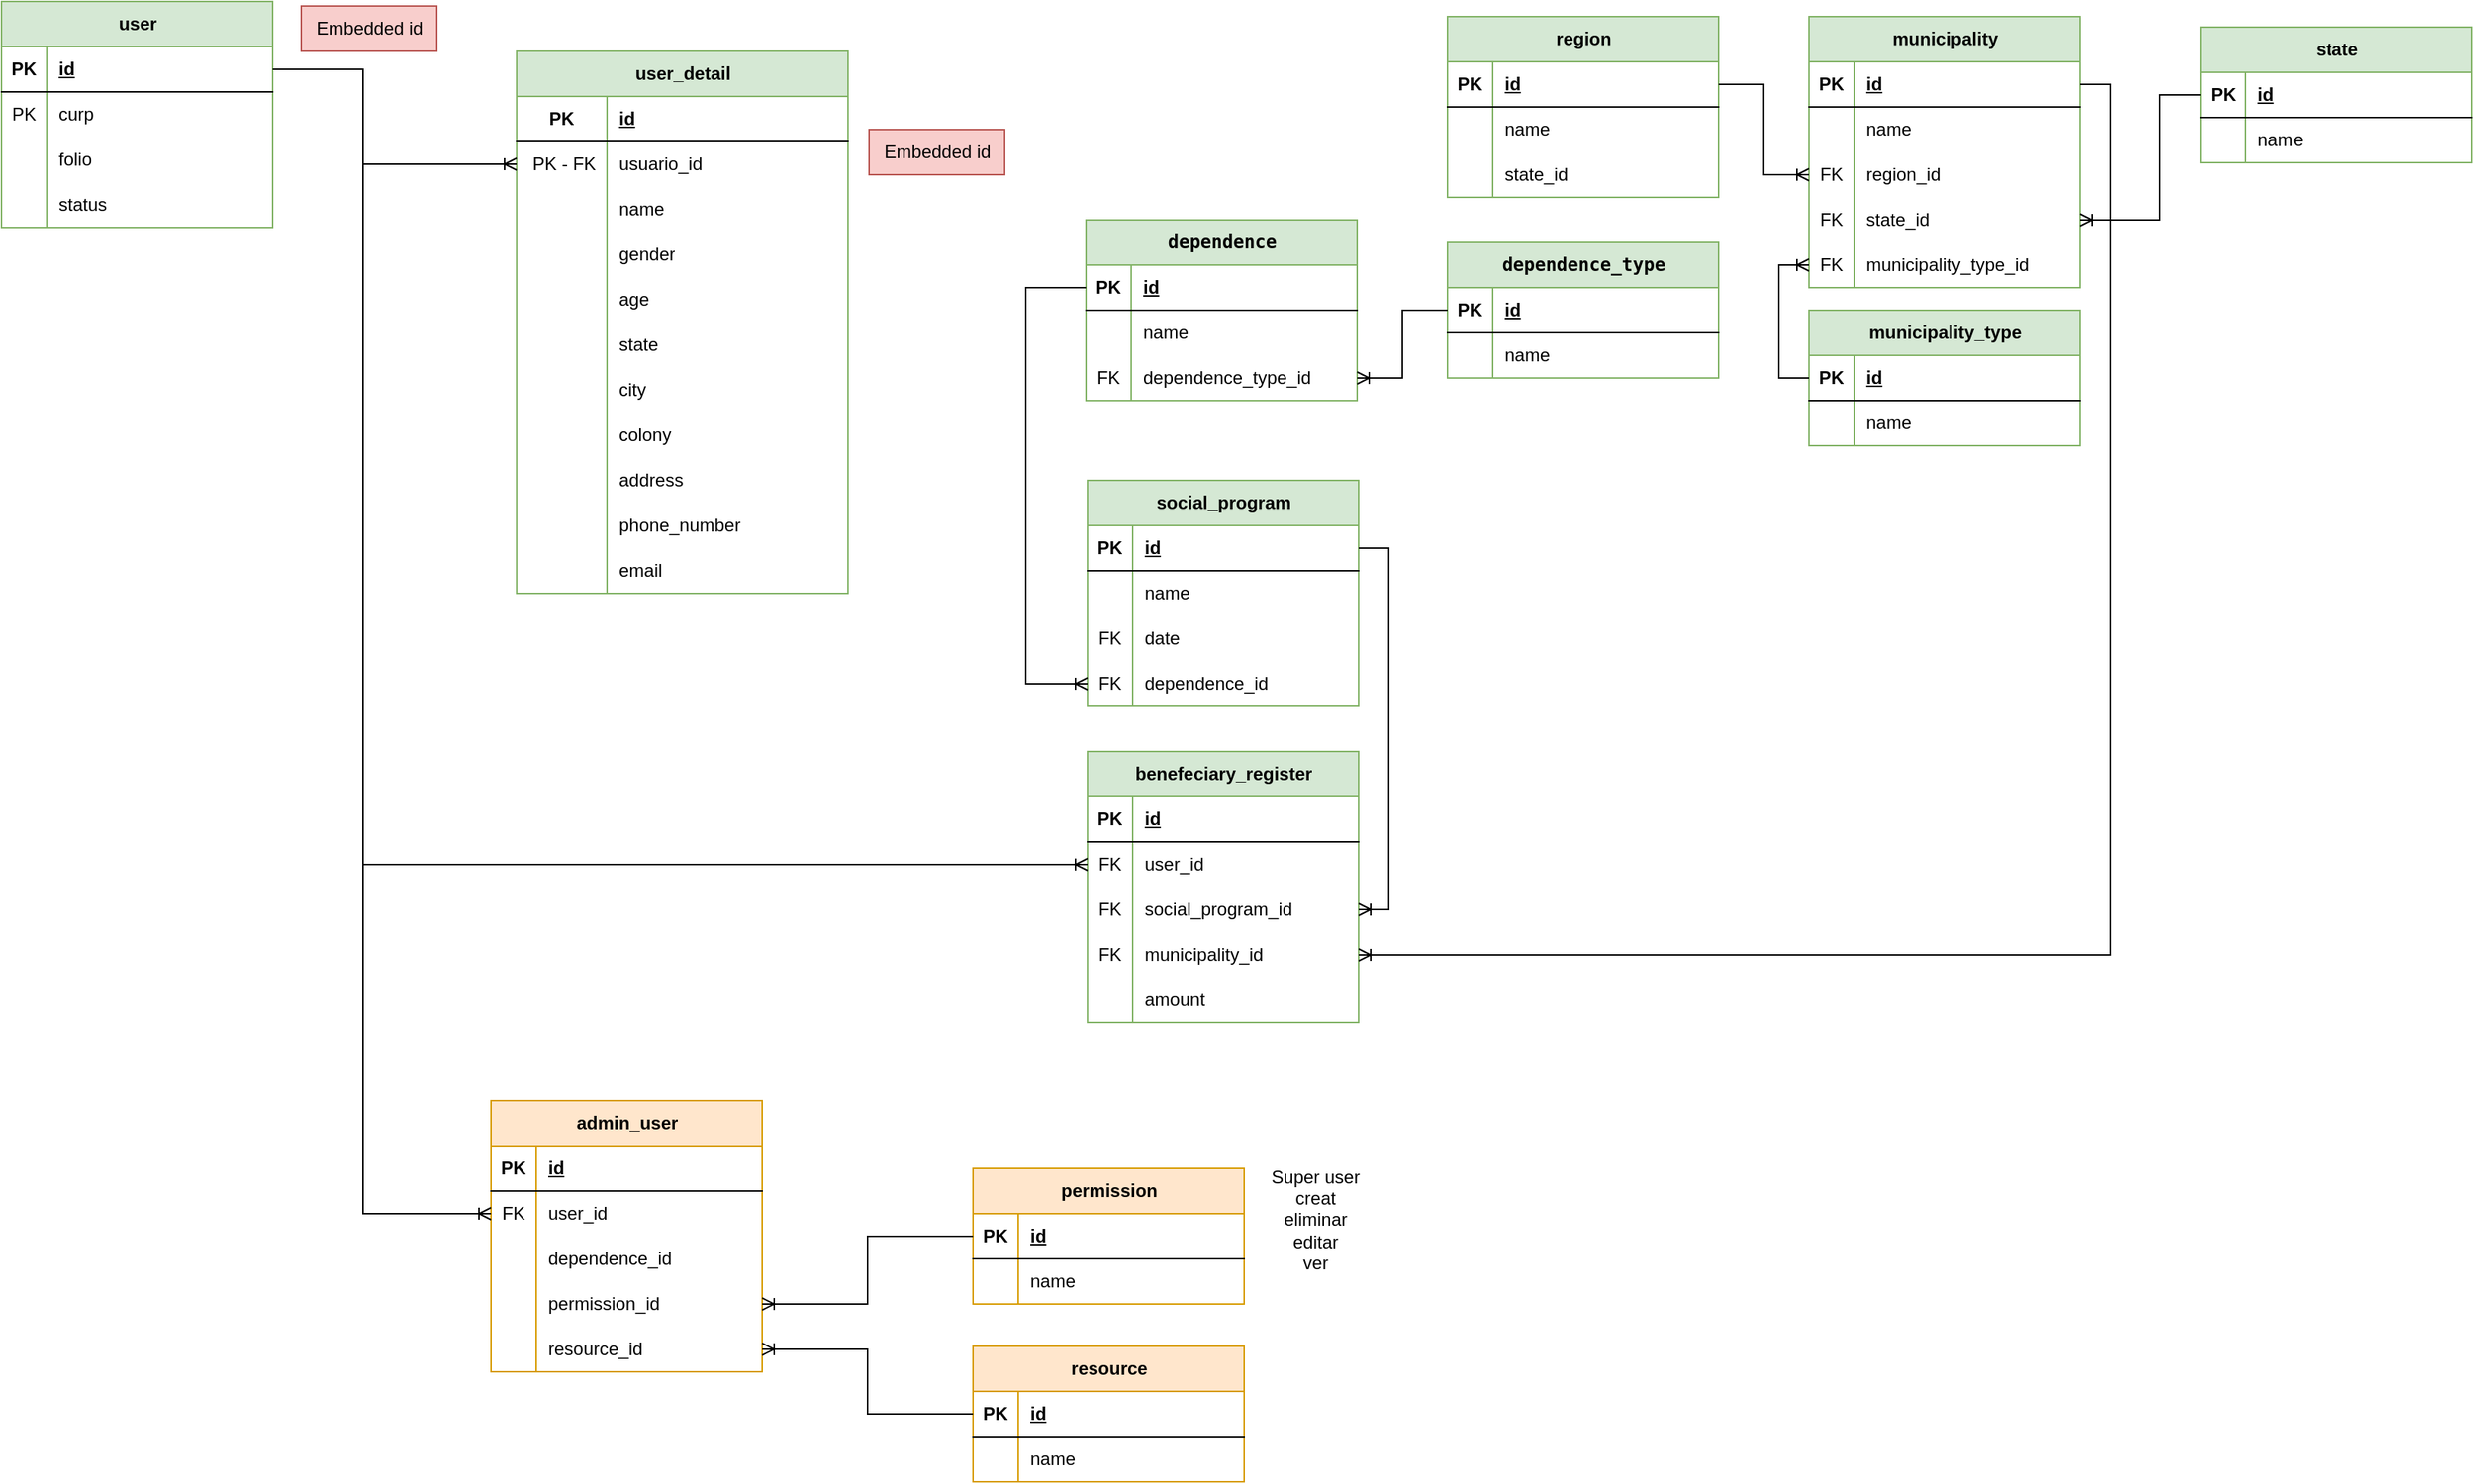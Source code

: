 <mxfile version="26.0.3">
  <diagram name="Página-1" id="NzOnogOjvLblIWcHtYFu">
    <mxGraphModel grid="0" page="1" gridSize="10" guides="1" tooltips="1" connect="1" arrows="1" fold="1" pageScale="1" pageWidth="3300" pageHeight="4681" math="0" shadow="0">
      <root>
        <mxCell id="0" />
        <mxCell id="1" parent="0" />
        <mxCell id="8Y_TqmfGu_eozRgLQ2pu-1" value="user" style="shape=table;startSize=30;container=1;collapsible=1;childLayout=tableLayout;fixedRows=1;rowLines=0;fontStyle=1;align=center;resizeLast=1;html=1;fillColor=#d5e8d4;strokeColor=#82b366;" vertex="1" parent="1">
          <mxGeometry x="40" y="30" width="180" height="150" as="geometry" />
        </mxCell>
        <mxCell id="8Y_TqmfGu_eozRgLQ2pu-2" value="" style="shape=tableRow;horizontal=0;startSize=0;swimlaneHead=0;swimlaneBody=0;fillColor=none;collapsible=0;dropTarget=0;points=[[0,0.5],[1,0.5]];portConstraint=eastwest;top=0;left=0;right=0;bottom=1;" vertex="1" parent="8Y_TqmfGu_eozRgLQ2pu-1">
          <mxGeometry y="30" width="180" height="30" as="geometry" />
        </mxCell>
        <mxCell id="8Y_TqmfGu_eozRgLQ2pu-3" value="PK" style="shape=partialRectangle;connectable=0;fillColor=none;top=0;left=0;bottom=0;right=0;fontStyle=1;overflow=hidden;whiteSpace=wrap;html=1;" vertex="1" parent="8Y_TqmfGu_eozRgLQ2pu-2">
          <mxGeometry width="30" height="30" as="geometry">
            <mxRectangle width="30" height="30" as="alternateBounds" />
          </mxGeometry>
        </mxCell>
        <mxCell id="8Y_TqmfGu_eozRgLQ2pu-4" value="id" style="shape=partialRectangle;connectable=0;fillColor=none;top=0;left=0;bottom=0;right=0;align=left;spacingLeft=6;fontStyle=5;overflow=hidden;whiteSpace=wrap;html=1;" vertex="1" parent="8Y_TqmfGu_eozRgLQ2pu-2">
          <mxGeometry x="30" width="150" height="30" as="geometry">
            <mxRectangle width="150" height="30" as="alternateBounds" />
          </mxGeometry>
        </mxCell>
        <mxCell id="8Y_TqmfGu_eozRgLQ2pu-28" value="" style="shape=tableRow;horizontal=0;startSize=0;swimlaneHead=0;swimlaneBody=0;fillColor=none;collapsible=0;dropTarget=0;points=[[0,0.5],[1,0.5]];portConstraint=eastwest;top=0;left=0;right=0;bottom=0;" vertex="1" parent="8Y_TqmfGu_eozRgLQ2pu-1">
          <mxGeometry y="60" width="180" height="30" as="geometry" />
        </mxCell>
        <mxCell id="8Y_TqmfGu_eozRgLQ2pu-29" value="PK" style="shape=partialRectangle;connectable=0;fillColor=none;top=0;left=0;bottom=0;right=0;editable=1;overflow=hidden;whiteSpace=wrap;html=1;" vertex="1" parent="8Y_TqmfGu_eozRgLQ2pu-28">
          <mxGeometry width="30" height="30" as="geometry">
            <mxRectangle width="30" height="30" as="alternateBounds" />
          </mxGeometry>
        </mxCell>
        <mxCell id="8Y_TqmfGu_eozRgLQ2pu-30" value="curp" style="shape=partialRectangle;connectable=0;fillColor=none;top=0;left=0;bottom=0;right=0;align=left;spacingLeft=6;overflow=hidden;whiteSpace=wrap;html=1;" vertex="1" parent="8Y_TqmfGu_eozRgLQ2pu-28">
          <mxGeometry x="30" width="150" height="30" as="geometry">
            <mxRectangle width="150" height="30" as="alternateBounds" />
          </mxGeometry>
        </mxCell>
        <mxCell id="8Y_TqmfGu_eozRgLQ2pu-5" value="" style="shape=tableRow;horizontal=0;startSize=0;swimlaneHead=0;swimlaneBody=0;fillColor=none;collapsible=0;dropTarget=0;points=[[0,0.5],[1,0.5]];portConstraint=eastwest;top=0;left=0;right=0;bottom=0;" vertex="1" parent="8Y_TqmfGu_eozRgLQ2pu-1">
          <mxGeometry y="90" width="180" height="30" as="geometry" />
        </mxCell>
        <mxCell id="8Y_TqmfGu_eozRgLQ2pu-6" value="" style="shape=partialRectangle;connectable=0;fillColor=none;top=0;left=0;bottom=0;right=0;editable=1;overflow=hidden;whiteSpace=wrap;html=1;" vertex="1" parent="8Y_TqmfGu_eozRgLQ2pu-5">
          <mxGeometry width="30" height="30" as="geometry">
            <mxRectangle width="30" height="30" as="alternateBounds" />
          </mxGeometry>
        </mxCell>
        <mxCell id="8Y_TqmfGu_eozRgLQ2pu-7" value="folio" style="shape=partialRectangle;connectable=0;fillColor=none;top=0;left=0;bottom=0;right=0;align=left;spacingLeft=6;overflow=hidden;whiteSpace=wrap;html=1;" vertex="1" parent="8Y_TqmfGu_eozRgLQ2pu-5">
          <mxGeometry x="30" width="150" height="30" as="geometry">
            <mxRectangle width="150" height="30" as="alternateBounds" />
          </mxGeometry>
        </mxCell>
        <mxCell id="8Y_TqmfGu_eozRgLQ2pu-11" value="" style="shape=tableRow;horizontal=0;startSize=0;swimlaneHead=0;swimlaneBody=0;fillColor=none;collapsible=0;dropTarget=0;points=[[0,0.5],[1,0.5]];portConstraint=eastwest;top=0;left=0;right=0;bottom=0;" vertex="1" parent="8Y_TqmfGu_eozRgLQ2pu-1">
          <mxGeometry y="120" width="180" height="30" as="geometry" />
        </mxCell>
        <mxCell id="8Y_TqmfGu_eozRgLQ2pu-12" value="" style="shape=partialRectangle;connectable=0;fillColor=none;top=0;left=0;bottom=0;right=0;editable=1;overflow=hidden;whiteSpace=wrap;html=1;" vertex="1" parent="8Y_TqmfGu_eozRgLQ2pu-11">
          <mxGeometry width="30" height="30" as="geometry">
            <mxRectangle width="30" height="30" as="alternateBounds" />
          </mxGeometry>
        </mxCell>
        <mxCell id="8Y_TqmfGu_eozRgLQ2pu-13" value="status" style="shape=partialRectangle;connectable=0;fillColor=none;top=0;left=0;bottom=0;right=0;align=left;spacingLeft=6;overflow=hidden;whiteSpace=wrap;html=1;" vertex="1" parent="8Y_TqmfGu_eozRgLQ2pu-11">
          <mxGeometry x="30" width="150" height="30" as="geometry">
            <mxRectangle width="150" height="30" as="alternateBounds" />
          </mxGeometry>
        </mxCell>
        <mxCell id="8Y_TqmfGu_eozRgLQ2pu-14" value="Embedded id" style="text;html=1;align=center;verticalAlign=middle;resizable=0;points=[];autosize=1;strokeColor=#b85450;fillColor=#f8cecc;" vertex="1" parent="1">
          <mxGeometry x="239" y="33" width="90" height="30" as="geometry" />
        </mxCell>
        <mxCell id="8Y_TqmfGu_eozRgLQ2pu-16" value="user_detail" style="shape=table;startSize=30;container=1;collapsible=1;childLayout=tableLayout;fixedRows=1;rowLines=0;fontStyle=1;align=center;resizeLast=1;html=1;fillColor=#d5e8d4;strokeColor=#82b366;" vertex="1" parent="1">
          <mxGeometry x="382" y="63" width="220" height="360" as="geometry" />
        </mxCell>
        <mxCell id="8Y_TqmfGu_eozRgLQ2pu-17" value="" style="shape=tableRow;horizontal=0;startSize=0;swimlaneHead=0;swimlaneBody=0;fillColor=none;collapsible=0;dropTarget=0;points=[[0,0.5],[1,0.5]];portConstraint=eastwest;top=0;left=0;right=0;bottom=1;" vertex="1" parent="8Y_TqmfGu_eozRgLQ2pu-16">
          <mxGeometry y="30" width="220" height="30" as="geometry" />
        </mxCell>
        <mxCell id="8Y_TqmfGu_eozRgLQ2pu-18" value="PK" style="shape=partialRectangle;connectable=0;fillColor=none;top=0;left=0;bottom=0;right=0;fontStyle=1;overflow=hidden;whiteSpace=wrap;html=1;" vertex="1" parent="8Y_TqmfGu_eozRgLQ2pu-17">
          <mxGeometry width="60" height="30" as="geometry">
            <mxRectangle width="60" height="30" as="alternateBounds" />
          </mxGeometry>
        </mxCell>
        <mxCell id="8Y_TqmfGu_eozRgLQ2pu-19" value="id" style="shape=partialRectangle;connectable=0;fillColor=none;top=0;left=0;bottom=0;right=0;align=left;spacingLeft=6;fontStyle=5;overflow=hidden;whiteSpace=wrap;html=1;" vertex="1" parent="8Y_TqmfGu_eozRgLQ2pu-17">
          <mxGeometry x="60" width="160" height="30" as="geometry">
            <mxRectangle width="160" height="30" as="alternateBounds" />
          </mxGeometry>
        </mxCell>
        <mxCell id="8Y_TqmfGu_eozRgLQ2pu-20" value="" style="shape=tableRow;horizontal=0;startSize=0;swimlaneHead=0;swimlaneBody=0;fillColor=none;collapsible=0;dropTarget=0;points=[[0,0.5],[1,0.5]];portConstraint=eastwest;top=0;left=0;right=0;bottom=0;" vertex="1" parent="8Y_TqmfGu_eozRgLQ2pu-16">
          <mxGeometry y="60" width="220" height="30" as="geometry" />
        </mxCell>
        <mxCell id="8Y_TqmfGu_eozRgLQ2pu-21" value="&amp;nbsp;PK - FK" style="shape=partialRectangle;connectable=0;fillColor=none;top=0;left=0;bottom=0;right=0;editable=1;overflow=hidden;whiteSpace=wrap;html=1;" vertex="1" parent="8Y_TqmfGu_eozRgLQ2pu-20">
          <mxGeometry width="60" height="30" as="geometry">
            <mxRectangle width="60" height="30" as="alternateBounds" />
          </mxGeometry>
        </mxCell>
        <mxCell id="8Y_TqmfGu_eozRgLQ2pu-22" value="usuario_id" style="shape=partialRectangle;connectable=0;fillColor=none;top=0;left=0;bottom=0;right=0;align=left;spacingLeft=6;overflow=hidden;whiteSpace=wrap;html=1;" vertex="1" parent="8Y_TqmfGu_eozRgLQ2pu-20">
          <mxGeometry x="60" width="160" height="30" as="geometry">
            <mxRectangle width="160" height="30" as="alternateBounds" />
          </mxGeometry>
        </mxCell>
        <mxCell id="8Y_TqmfGu_eozRgLQ2pu-23" value="" style="shape=tableRow;horizontal=0;startSize=0;swimlaneHead=0;swimlaneBody=0;fillColor=none;collapsible=0;dropTarget=0;points=[[0,0.5],[1,0.5]];portConstraint=eastwest;top=0;left=0;right=0;bottom=0;" vertex="1" parent="8Y_TqmfGu_eozRgLQ2pu-16">
          <mxGeometry y="90" width="220" height="30" as="geometry" />
        </mxCell>
        <mxCell id="8Y_TqmfGu_eozRgLQ2pu-24" value="" style="shape=partialRectangle;connectable=0;fillColor=none;top=0;left=0;bottom=0;right=0;editable=1;overflow=hidden;whiteSpace=wrap;html=1;" vertex="1" parent="8Y_TqmfGu_eozRgLQ2pu-23">
          <mxGeometry width="60" height="30" as="geometry">
            <mxRectangle width="60" height="30" as="alternateBounds" />
          </mxGeometry>
        </mxCell>
        <mxCell id="8Y_TqmfGu_eozRgLQ2pu-25" value="name" style="shape=partialRectangle;connectable=0;fillColor=none;top=0;left=0;bottom=0;right=0;align=left;spacingLeft=6;overflow=hidden;whiteSpace=wrap;html=1;" vertex="1" parent="8Y_TqmfGu_eozRgLQ2pu-23">
          <mxGeometry x="60" width="160" height="30" as="geometry">
            <mxRectangle width="160" height="30" as="alternateBounds" />
          </mxGeometry>
        </mxCell>
        <mxCell id="8Y_TqmfGu_eozRgLQ2pu-31" value="" style="shape=tableRow;horizontal=0;startSize=0;swimlaneHead=0;swimlaneBody=0;fillColor=none;collapsible=0;dropTarget=0;points=[[0,0.5],[1,0.5]];portConstraint=eastwest;top=0;left=0;right=0;bottom=0;" vertex="1" parent="8Y_TqmfGu_eozRgLQ2pu-16">
          <mxGeometry y="120" width="220" height="30" as="geometry" />
        </mxCell>
        <mxCell id="8Y_TqmfGu_eozRgLQ2pu-32" value="" style="shape=partialRectangle;connectable=0;fillColor=none;top=0;left=0;bottom=0;right=0;editable=1;overflow=hidden;whiteSpace=wrap;html=1;" vertex="1" parent="8Y_TqmfGu_eozRgLQ2pu-31">
          <mxGeometry width="60" height="30" as="geometry">
            <mxRectangle width="60" height="30" as="alternateBounds" />
          </mxGeometry>
        </mxCell>
        <mxCell id="8Y_TqmfGu_eozRgLQ2pu-33" value="gender" style="shape=partialRectangle;connectable=0;fillColor=none;top=0;left=0;bottom=0;right=0;align=left;spacingLeft=6;overflow=hidden;whiteSpace=wrap;html=1;" vertex="1" parent="8Y_TqmfGu_eozRgLQ2pu-31">
          <mxGeometry x="60" width="160" height="30" as="geometry">
            <mxRectangle width="160" height="30" as="alternateBounds" />
          </mxGeometry>
        </mxCell>
        <mxCell id="8Y_TqmfGu_eozRgLQ2pu-34" value="" style="shape=tableRow;horizontal=0;startSize=0;swimlaneHead=0;swimlaneBody=0;fillColor=none;collapsible=0;dropTarget=0;points=[[0,0.5],[1,0.5]];portConstraint=eastwest;top=0;left=0;right=0;bottom=0;" vertex="1" parent="8Y_TqmfGu_eozRgLQ2pu-16">
          <mxGeometry y="150" width="220" height="30" as="geometry" />
        </mxCell>
        <mxCell id="8Y_TqmfGu_eozRgLQ2pu-35" value="" style="shape=partialRectangle;connectable=0;fillColor=none;top=0;left=0;bottom=0;right=0;editable=1;overflow=hidden;whiteSpace=wrap;html=1;" vertex="1" parent="8Y_TqmfGu_eozRgLQ2pu-34">
          <mxGeometry width="60" height="30" as="geometry">
            <mxRectangle width="60" height="30" as="alternateBounds" />
          </mxGeometry>
        </mxCell>
        <mxCell id="8Y_TqmfGu_eozRgLQ2pu-36" value="age" style="shape=partialRectangle;connectable=0;fillColor=none;top=0;left=0;bottom=0;right=0;align=left;spacingLeft=6;overflow=hidden;whiteSpace=wrap;html=1;" vertex="1" parent="8Y_TqmfGu_eozRgLQ2pu-34">
          <mxGeometry x="60" width="160" height="30" as="geometry">
            <mxRectangle width="160" height="30" as="alternateBounds" />
          </mxGeometry>
        </mxCell>
        <mxCell id="8Y_TqmfGu_eozRgLQ2pu-37" value="" style="shape=tableRow;horizontal=0;startSize=0;swimlaneHead=0;swimlaneBody=0;fillColor=none;collapsible=0;dropTarget=0;points=[[0,0.5],[1,0.5]];portConstraint=eastwest;top=0;left=0;right=0;bottom=0;" vertex="1" parent="8Y_TqmfGu_eozRgLQ2pu-16">
          <mxGeometry y="180" width="220" height="30" as="geometry" />
        </mxCell>
        <mxCell id="8Y_TqmfGu_eozRgLQ2pu-38" value="" style="shape=partialRectangle;connectable=0;fillColor=none;top=0;left=0;bottom=0;right=0;editable=1;overflow=hidden;whiteSpace=wrap;html=1;" vertex="1" parent="8Y_TqmfGu_eozRgLQ2pu-37">
          <mxGeometry width="60" height="30" as="geometry">
            <mxRectangle width="60" height="30" as="alternateBounds" />
          </mxGeometry>
        </mxCell>
        <mxCell id="8Y_TqmfGu_eozRgLQ2pu-39" value="state" style="shape=partialRectangle;connectable=0;fillColor=none;top=0;left=0;bottom=0;right=0;align=left;spacingLeft=6;overflow=hidden;whiteSpace=wrap;html=1;" vertex="1" parent="8Y_TqmfGu_eozRgLQ2pu-37">
          <mxGeometry x="60" width="160" height="30" as="geometry">
            <mxRectangle width="160" height="30" as="alternateBounds" />
          </mxGeometry>
        </mxCell>
        <mxCell id="8Y_TqmfGu_eozRgLQ2pu-40" value="" style="shape=tableRow;horizontal=0;startSize=0;swimlaneHead=0;swimlaneBody=0;fillColor=none;collapsible=0;dropTarget=0;points=[[0,0.5],[1,0.5]];portConstraint=eastwest;top=0;left=0;right=0;bottom=0;" vertex="1" parent="8Y_TqmfGu_eozRgLQ2pu-16">
          <mxGeometry y="210" width="220" height="30" as="geometry" />
        </mxCell>
        <mxCell id="8Y_TqmfGu_eozRgLQ2pu-41" value="" style="shape=partialRectangle;connectable=0;fillColor=none;top=0;left=0;bottom=0;right=0;editable=1;overflow=hidden;whiteSpace=wrap;html=1;" vertex="1" parent="8Y_TqmfGu_eozRgLQ2pu-40">
          <mxGeometry width="60" height="30" as="geometry">
            <mxRectangle width="60" height="30" as="alternateBounds" />
          </mxGeometry>
        </mxCell>
        <mxCell id="8Y_TqmfGu_eozRgLQ2pu-42" value="city" style="shape=partialRectangle;connectable=0;fillColor=none;top=0;left=0;bottom=0;right=0;align=left;spacingLeft=6;overflow=hidden;whiteSpace=wrap;html=1;" vertex="1" parent="8Y_TqmfGu_eozRgLQ2pu-40">
          <mxGeometry x="60" width="160" height="30" as="geometry">
            <mxRectangle width="160" height="30" as="alternateBounds" />
          </mxGeometry>
        </mxCell>
        <mxCell id="8Y_TqmfGu_eozRgLQ2pu-43" value="" style="shape=tableRow;horizontal=0;startSize=0;swimlaneHead=0;swimlaneBody=0;fillColor=none;collapsible=0;dropTarget=0;points=[[0,0.5],[1,0.5]];portConstraint=eastwest;top=0;left=0;right=0;bottom=0;" vertex="1" parent="8Y_TqmfGu_eozRgLQ2pu-16">
          <mxGeometry y="240" width="220" height="30" as="geometry" />
        </mxCell>
        <mxCell id="8Y_TqmfGu_eozRgLQ2pu-44" value="" style="shape=partialRectangle;connectable=0;fillColor=none;top=0;left=0;bottom=0;right=0;editable=1;overflow=hidden;whiteSpace=wrap;html=1;" vertex="1" parent="8Y_TqmfGu_eozRgLQ2pu-43">
          <mxGeometry width="60" height="30" as="geometry">
            <mxRectangle width="60" height="30" as="alternateBounds" />
          </mxGeometry>
        </mxCell>
        <mxCell id="8Y_TqmfGu_eozRgLQ2pu-45" value="colony" style="shape=partialRectangle;connectable=0;fillColor=none;top=0;left=0;bottom=0;right=0;align=left;spacingLeft=6;overflow=hidden;whiteSpace=wrap;html=1;" vertex="1" parent="8Y_TqmfGu_eozRgLQ2pu-43">
          <mxGeometry x="60" width="160" height="30" as="geometry">
            <mxRectangle width="160" height="30" as="alternateBounds" />
          </mxGeometry>
        </mxCell>
        <mxCell id="8Y_TqmfGu_eozRgLQ2pu-46" value="" style="shape=tableRow;horizontal=0;startSize=0;swimlaneHead=0;swimlaneBody=0;fillColor=none;collapsible=0;dropTarget=0;points=[[0,0.5],[1,0.5]];portConstraint=eastwest;top=0;left=0;right=0;bottom=0;" vertex="1" parent="8Y_TqmfGu_eozRgLQ2pu-16">
          <mxGeometry y="270" width="220" height="30" as="geometry" />
        </mxCell>
        <mxCell id="8Y_TqmfGu_eozRgLQ2pu-47" value="" style="shape=partialRectangle;connectable=0;fillColor=none;top=0;left=0;bottom=0;right=0;editable=1;overflow=hidden;whiteSpace=wrap;html=1;" vertex="1" parent="8Y_TqmfGu_eozRgLQ2pu-46">
          <mxGeometry width="60" height="30" as="geometry">
            <mxRectangle width="60" height="30" as="alternateBounds" />
          </mxGeometry>
        </mxCell>
        <mxCell id="8Y_TqmfGu_eozRgLQ2pu-48" value="address" style="shape=partialRectangle;connectable=0;fillColor=none;top=0;left=0;bottom=0;right=0;align=left;spacingLeft=6;overflow=hidden;whiteSpace=wrap;html=1;" vertex="1" parent="8Y_TqmfGu_eozRgLQ2pu-46">
          <mxGeometry x="60" width="160" height="30" as="geometry">
            <mxRectangle width="160" height="30" as="alternateBounds" />
          </mxGeometry>
        </mxCell>
        <mxCell id="8Y_TqmfGu_eozRgLQ2pu-77" value="" style="shape=tableRow;horizontal=0;startSize=0;swimlaneHead=0;swimlaneBody=0;fillColor=none;collapsible=0;dropTarget=0;points=[[0,0.5],[1,0.5]];portConstraint=eastwest;top=0;left=0;right=0;bottom=0;" vertex="1" parent="8Y_TqmfGu_eozRgLQ2pu-16">
          <mxGeometry y="300" width="220" height="30" as="geometry" />
        </mxCell>
        <mxCell id="8Y_TqmfGu_eozRgLQ2pu-78" value="" style="shape=partialRectangle;connectable=0;fillColor=none;top=0;left=0;bottom=0;right=0;editable=1;overflow=hidden;whiteSpace=wrap;html=1;" vertex="1" parent="8Y_TqmfGu_eozRgLQ2pu-77">
          <mxGeometry width="60" height="30" as="geometry">
            <mxRectangle width="60" height="30" as="alternateBounds" />
          </mxGeometry>
        </mxCell>
        <mxCell id="8Y_TqmfGu_eozRgLQ2pu-79" value="phone_number" style="shape=partialRectangle;connectable=0;fillColor=none;top=0;left=0;bottom=0;right=0;align=left;spacingLeft=6;overflow=hidden;whiteSpace=wrap;html=1;" vertex="1" parent="8Y_TqmfGu_eozRgLQ2pu-77">
          <mxGeometry x="60" width="160" height="30" as="geometry">
            <mxRectangle width="160" height="30" as="alternateBounds" />
          </mxGeometry>
        </mxCell>
        <mxCell id="8Y_TqmfGu_eozRgLQ2pu-111" value="" style="shape=tableRow;horizontal=0;startSize=0;swimlaneHead=0;swimlaneBody=0;fillColor=none;collapsible=0;dropTarget=0;points=[[0,0.5],[1,0.5]];portConstraint=eastwest;top=0;left=0;right=0;bottom=0;" vertex="1" parent="8Y_TqmfGu_eozRgLQ2pu-16">
          <mxGeometry y="330" width="220" height="30" as="geometry" />
        </mxCell>
        <mxCell id="8Y_TqmfGu_eozRgLQ2pu-112" value="" style="shape=partialRectangle;connectable=0;fillColor=none;top=0;left=0;bottom=0;right=0;editable=1;overflow=hidden;whiteSpace=wrap;html=1;" vertex="1" parent="8Y_TqmfGu_eozRgLQ2pu-111">
          <mxGeometry width="60" height="30" as="geometry">
            <mxRectangle width="60" height="30" as="alternateBounds" />
          </mxGeometry>
        </mxCell>
        <mxCell id="8Y_TqmfGu_eozRgLQ2pu-113" value="email" style="shape=partialRectangle;connectable=0;fillColor=none;top=0;left=0;bottom=0;right=0;align=left;spacingLeft=6;overflow=hidden;whiteSpace=wrap;html=1;" vertex="1" parent="8Y_TqmfGu_eozRgLQ2pu-111">
          <mxGeometry x="60" width="160" height="30" as="geometry">
            <mxRectangle width="160" height="30" as="alternateBounds" />
          </mxGeometry>
        </mxCell>
        <mxCell id="8Y_TqmfGu_eozRgLQ2pu-27" value="Embedded id" style="text;html=1;align=center;verticalAlign=middle;resizable=0;points=[];autosize=1;strokeColor=#b85450;fillColor=#f8cecc;" vertex="1" parent="1">
          <mxGeometry x="616" y="115" width="90" height="30" as="geometry" />
        </mxCell>
        <mxCell id="8Y_TqmfGu_eozRgLQ2pu-114" value="region" style="shape=table;startSize=30;container=1;collapsible=1;childLayout=tableLayout;fixedRows=1;rowLines=0;fontStyle=1;align=center;resizeLast=1;html=1;fillColor=#d5e8d4;strokeColor=#82b366;" vertex="1" parent="1">
          <mxGeometry x="1000" y="40" width="180" height="120" as="geometry" />
        </mxCell>
        <mxCell id="8Y_TqmfGu_eozRgLQ2pu-115" value="" style="shape=tableRow;horizontal=0;startSize=0;swimlaneHead=0;swimlaneBody=0;fillColor=none;collapsible=0;dropTarget=0;points=[[0,0.5],[1,0.5]];portConstraint=eastwest;top=0;left=0;right=0;bottom=1;" vertex="1" parent="8Y_TqmfGu_eozRgLQ2pu-114">
          <mxGeometry y="30" width="180" height="30" as="geometry" />
        </mxCell>
        <mxCell id="8Y_TqmfGu_eozRgLQ2pu-116" value="PK" style="shape=partialRectangle;connectable=0;fillColor=none;top=0;left=0;bottom=0;right=0;fontStyle=1;overflow=hidden;whiteSpace=wrap;html=1;" vertex="1" parent="8Y_TqmfGu_eozRgLQ2pu-115">
          <mxGeometry width="30" height="30" as="geometry">
            <mxRectangle width="30" height="30" as="alternateBounds" />
          </mxGeometry>
        </mxCell>
        <mxCell id="8Y_TqmfGu_eozRgLQ2pu-117" value="id" style="shape=partialRectangle;connectable=0;fillColor=none;top=0;left=0;bottom=0;right=0;align=left;spacingLeft=6;fontStyle=5;overflow=hidden;whiteSpace=wrap;html=1;" vertex="1" parent="8Y_TqmfGu_eozRgLQ2pu-115">
          <mxGeometry x="30" width="150" height="30" as="geometry">
            <mxRectangle width="150" height="30" as="alternateBounds" />
          </mxGeometry>
        </mxCell>
        <mxCell id="8Y_TqmfGu_eozRgLQ2pu-118" value="" style="shape=tableRow;horizontal=0;startSize=0;swimlaneHead=0;swimlaneBody=0;fillColor=none;collapsible=0;dropTarget=0;points=[[0,0.5],[1,0.5]];portConstraint=eastwest;top=0;left=0;right=0;bottom=0;" vertex="1" parent="8Y_TqmfGu_eozRgLQ2pu-114">
          <mxGeometry y="60" width="180" height="30" as="geometry" />
        </mxCell>
        <mxCell id="8Y_TqmfGu_eozRgLQ2pu-119" value="" style="shape=partialRectangle;connectable=0;fillColor=none;top=0;left=0;bottom=0;right=0;editable=1;overflow=hidden;whiteSpace=wrap;html=1;" vertex="1" parent="8Y_TqmfGu_eozRgLQ2pu-118">
          <mxGeometry width="30" height="30" as="geometry">
            <mxRectangle width="30" height="30" as="alternateBounds" />
          </mxGeometry>
        </mxCell>
        <mxCell id="8Y_TqmfGu_eozRgLQ2pu-120" value="name" style="shape=partialRectangle;connectable=0;fillColor=none;top=0;left=0;bottom=0;right=0;align=left;spacingLeft=6;overflow=hidden;whiteSpace=wrap;html=1;" vertex="1" parent="8Y_TqmfGu_eozRgLQ2pu-118">
          <mxGeometry x="30" width="150" height="30" as="geometry">
            <mxRectangle width="150" height="30" as="alternateBounds" />
          </mxGeometry>
        </mxCell>
        <mxCell id="8Y_TqmfGu_eozRgLQ2pu-121" value="" style="shape=tableRow;horizontal=0;startSize=0;swimlaneHead=0;swimlaneBody=0;fillColor=none;collapsible=0;dropTarget=0;points=[[0,0.5],[1,0.5]];portConstraint=eastwest;top=0;left=0;right=0;bottom=0;" vertex="1" parent="8Y_TqmfGu_eozRgLQ2pu-114">
          <mxGeometry y="90" width="180" height="30" as="geometry" />
        </mxCell>
        <mxCell id="8Y_TqmfGu_eozRgLQ2pu-122" value="" style="shape=partialRectangle;connectable=0;fillColor=none;top=0;left=0;bottom=0;right=0;editable=1;overflow=hidden;whiteSpace=wrap;html=1;" vertex="1" parent="8Y_TqmfGu_eozRgLQ2pu-121">
          <mxGeometry width="30" height="30" as="geometry">
            <mxRectangle width="30" height="30" as="alternateBounds" />
          </mxGeometry>
        </mxCell>
        <mxCell id="8Y_TqmfGu_eozRgLQ2pu-123" value="state_id" style="shape=partialRectangle;connectable=0;fillColor=none;top=0;left=0;bottom=0;right=0;align=left;spacingLeft=6;overflow=hidden;whiteSpace=wrap;html=1;" vertex="1" parent="8Y_TqmfGu_eozRgLQ2pu-121">
          <mxGeometry x="30" width="150" height="30" as="geometry">
            <mxRectangle width="150" height="30" as="alternateBounds" />
          </mxGeometry>
        </mxCell>
        <mxCell id="8Y_TqmfGu_eozRgLQ2pu-127" value="state" style="shape=table;startSize=30;container=1;collapsible=1;childLayout=tableLayout;fixedRows=1;rowLines=0;fontStyle=1;align=center;resizeLast=1;html=1;fillColor=#d5e8d4;strokeColor=#82b366;" vertex="1" parent="1">
          <mxGeometry x="1500" y="47" width="180" height="90" as="geometry" />
        </mxCell>
        <mxCell id="8Y_TqmfGu_eozRgLQ2pu-128" value="" style="shape=tableRow;horizontal=0;startSize=0;swimlaneHead=0;swimlaneBody=0;fillColor=none;collapsible=0;dropTarget=0;points=[[0,0.5],[1,0.5]];portConstraint=eastwest;top=0;left=0;right=0;bottom=1;" vertex="1" parent="8Y_TqmfGu_eozRgLQ2pu-127">
          <mxGeometry y="30" width="180" height="30" as="geometry" />
        </mxCell>
        <mxCell id="8Y_TqmfGu_eozRgLQ2pu-129" value="PK" style="shape=partialRectangle;connectable=0;fillColor=none;top=0;left=0;bottom=0;right=0;fontStyle=1;overflow=hidden;whiteSpace=wrap;html=1;" vertex="1" parent="8Y_TqmfGu_eozRgLQ2pu-128">
          <mxGeometry width="30" height="30" as="geometry">
            <mxRectangle width="30" height="30" as="alternateBounds" />
          </mxGeometry>
        </mxCell>
        <mxCell id="8Y_TqmfGu_eozRgLQ2pu-130" value="id" style="shape=partialRectangle;connectable=0;fillColor=none;top=0;left=0;bottom=0;right=0;align=left;spacingLeft=6;fontStyle=5;overflow=hidden;whiteSpace=wrap;html=1;" vertex="1" parent="8Y_TqmfGu_eozRgLQ2pu-128">
          <mxGeometry x="30" width="150" height="30" as="geometry">
            <mxRectangle width="150" height="30" as="alternateBounds" />
          </mxGeometry>
        </mxCell>
        <mxCell id="8Y_TqmfGu_eozRgLQ2pu-131" value="" style="shape=tableRow;horizontal=0;startSize=0;swimlaneHead=0;swimlaneBody=0;fillColor=none;collapsible=0;dropTarget=0;points=[[0,0.5],[1,0.5]];portConstraint=eastwest;top=0;left=0;right=0;bottom=0;" vertex="1" parent="8Y_TqmfGu_eozRgLQ2pu-127">
          <mxGeometry y="60" width="180" height="30" as="geometry" />
        </mxCell>
        <mxCell id="8Y_TqmfGu_eozRgLQ2pu-132" value="" style="shape=partialRectangle;connectable=0;fillColor=none;top=0;left=0;bottom=0;right=0;editable=1;overflow=hidden;whiteSpace=wrap;html=1;" vertex="1" parent="8Y_TqmfGu_eozRgLQ2pu-131">
          <mxGeometry width="30" height="30" as="geometry">
            <mxRectangle width="30" height="30" as="alternateBounds" />
          </mxGeometry>
        </mxCell>
        <mxCell id="8Y_TqmfGu_eozRgLQ2pu-133" value="name" style="shape=partialRectangle;connectable=0;fillColor=none;top=0;left=0;bottom=0;right=0;align=left;spacingLeft=6;overflow=hidden;whiteSpace=wrap;html=1;" vertex="1" parent="8Y_TqmfGu_eozRgLQ2pu-131">
          <mxGeometry x="30" width="150" height="30" as="geometry">
            <mxRectangle width="150" height="30" as="alternateBounds" />
          </mxGeometry>
        </mxCell>
        <mxCell id="8Y_TqmfGu_eozRgLQ2pu-141" value="" style="edgeStyle=orthogonalEdgeStyle;fontSize=12;html=1;endArrow=ERoneToMany;rounded=0;exitX=1;exitY=0.5;exitDx=0;exitDy=0;entryX=0;entryY=0.5;entryDx=0;entryDy=0;" edge="1" parent="1" source="8Y_TqmfGu_eozRgLQ2pu-2" target="8Y_TqmfGu_eozRgLQ2pu-20">
          <mxGeometry width="100" height="100" relative="1" as="geometry">
            <mxPoint x="490" y="360" as="sourcePoint" />
            <mxPoint x="590" y="260" as="targetPoint" />
            <Array as="points">
              <mxPoint x="280" y="75" />
              <mxPoint x="280" y="138" />
            </Array>
          </mxGeometry>
        </mxCell>
        <mxCell id="8Y_TqmfGu_eozRgLQ2pu-142" value="municipality" style="shape=table;startSize=30;container=1;collapsible=1;childLayout=tableLayout;fixedRows=1;rowLines=0;fontStyle=1;align=center;resizeLast=1;html=1;fillColor=#d5e8d4;strokeColor=#82b366;" vertex="1" parent="1">
          <mxGeometry x="1240" y="40" width="180" height="180" as="geometry" />
        </mxCell>
        <mxCell id="8Y_TqmfGu_eozRgLQ2pu-143" value="" style="shape=tableRow;horizontal=0;startSize=0;swimlaneHead=0;swimlaneBody=0;fillColor=none;collapsible=0;dropTarget=0;points=[[0,0.5],[1,0.5]];portConstraint=eastwest;top=0;left=0;right=0;bottom=1;" vertex="1" parent="8Y_TqmfGu_eozRgLQ2pu-142">
          <mxGeometry y="30" width="180" height="30" as="geometry" />
        </mxCell>
        <mxCell id="8Y_TqmfGu_eozRgLQ2pu-144" value="PK" style="shape=partialRectangle;connectable=0;fillColor=none;top=0;left=0;bottom=0;right=0;fontStyle=1;overflow=hidden;whiteSpace=wrap;html=1;" vertex="1" parent="8Y_TqmfGu_eozRgLQ2pu-143">
          <mxGeometry width="30" height="30" as="geometry">
            <mxRectangle width="30" height="30" as="alternateBounds" />
          </mxGeometry>
        </mxCell>
        <mxCell id="8Y_TqmfGu_eozRgLQ2pu-145" value="id" style="shape=partialRectangle;connectable=0;fillColor=none;top=0;left=0;bottom=0;right=0;align=left;spacingLeft=6;fontStyle=5;overflow=hidden;whiteSpace=wrap;html=1;" vertex="1" parent="8Y_TqmfGu_eozRgLQ2pu-143">
          <mxGeometry x="30" width="150" height="30" as="geometry">
            <mxRectangle width="150" height="30" as="alternateBounds" />
          </mxGeometry>
        </mxCell>
        <mxCell id="8Y_TqmfGu_eozRgLQ2pu-146" value="" style="shape=tableRow;horizontal=0;startSize=0;swimlaneHead=0;swimlaneBody=0;fillColor=none;collapsible=0;dropTarget=0;points=[[0,0.5],[1,0.5]];portConstraint=eastwest;top=0;left=0;right=0;bottom=0;" vertex="1" parent="8Y_TqmfGu_eozRgLQ2pu-142">
          <mxGeometry y="60" width="180" height="30" as="geometry" />
        </mxCell>
        <mxCell id="8Y_TqmfGu_eozRgLQ2pu-147" value="" style="shape=partialRectangle;connectable=0;fillColor=none;top=0;left=0;bottom=0;right=0;editable=1;overflow=hidden;whiteSpace=wrap;html=1;" vertex="1" parent="8Y_TqmfGu_eozRgLQ2pu-146">
          <mxGeometry width="30" height="30" as="geometry">
            <mxRectangle width="30" height="30" as="alternateBounds" />
          </mxGeometry>
        </mxCell>
        <mxCell id="8Y_TqmfGu_eozRgLQ2pu-148" value="name" style="shape=partialRectangle;connectable=0;fillColor=none;top=0;left=0;bottom=0;right=0;align=left;spacingLeft=6;overflow=hidden;whiteSpace=wrap;html=1;" vertex="1" parent="8Y_TqmfGu_eozRgLQ2pu-146">
          <mxGeometry x="30" width="150" height="30" as="geometry">
            <mxRectangle width="150" height="30" as="alternateBounds" />
          </mxGeometry>
        </mxCell>
        <mxCell id="8Y_TqmfGu_eozRgLQ2pu-149" value="" style="shape=tableRow;horizontal=0;startSize=0;swimlaneHead=0;swimlaneBody=0;fillColor=none;collapsible=0;dropTarget=0;points=[[0,0.5],[1,0.5]];portConstraint=eastwest;top=0;left=0;right=0;bottom=0;" vertex="1" parent="8Y_TqmfGu_eozRgLQ2pu-142">
          <mxGeometry y="90" width="180" height="30" as="geometry" />
        </mxCell>
        <mxCell id="8Y_TqmfGu_eozRgLQ2pu-150" value="FK" style="shape=partialRectangle;connectable=0;fillColor=none;top=0;left=0;bottom=0;right=0;editable=1;overflow=hidden;whiteSpace=wrap;html=1;" vertex="1" parent="8Y_TqmfGu_eozRgLQ2pu-149">
          <mxGeometry width="30" height="30" as="geometry">
            <mxRectangle width="30" height="30" as="alternateBounds" />
          </mxGeometry>
        </mxCell>
        <mxCell id="8Y_TqmfGu_eozRgLQ2pu-151" value="region_id" style="shape=partialRectangle;connectable=0;fillColor=none;top=0;left=0;bottom=0;right=0;align=left;spacingLeft=6;overflow=hidden;whiteSpace=wrap;html=1;" vertex="1" parent="8Y_TqmfGu_eozRgLQ2pu-149">
          <mxGeometry x="30" width="150" height="30" as="geometry">
            <mxRectangle width="150" height="30" as="alternateBounds" />
          </mxGeometry>
        </mxCell>
        <mxCell id="mGIHvXZA4hZFe2IgwGbY-1" value="" style="shape=tableRow;horizontal=0;startSize=0;swimlaneHead=0;swimlaneBody=0;fillColor=none;collapsible=0;dropTarget=0;points=[[0,0.5],[1,0.5]];portConstraint=eastwest;top=0;left=0;right=0;bottom=0;" vertex="1" parent="8Y_TqmfGu_eozRgLQ2pu-142">
          <mxGeometry y="120" width="180" height="30" as="geometry" />
        </mxCell>
        <mxCell id="mGIHvXZA4hZFe2IgwGbY-2" value="FK" style="shape=partialRectangle;connectable=0;fillColor=none;top=0;left=0;bottom=0;right=0;editable=1;overflow=hidden;whiteSpace=wrap;html=1;" vertex="1" parent="mGIHvXZA4hZFe2IgwGbY-1">
          <mxGeometry width="30" height="30" as="geometry">
            <mxRectangle width="30" height="30" as="alternateBounds" />
          </mxGeometry>
        </mxCell>
        <mxCell id="mGIHvXZA4hZFe2IgwGbY-3" value="state_id" style="shape=partialRectangle;connectable=0;fillColor=none;top=0;left=0;bottom=0;right=0;align=left;spacingLeft=6;overflow=hidden;whiteSpace=wrap;html=1;" vertex="1" parent="mGIHvXZA4hZFe2IgwGbY-1">
          <mxGeometry x="30" width="150" height="30" as="geometry">
            <mxRectangle width="150" height="30" as="alternateBounds" />
          </mxGeometry>
        </mxCell>
        <mxCell id="8Y_TqmfGu_eozRgLQ2pu-162" value="" style="shape=tableRow;horizontal=0;startSize=0;swimlaneHead=0;swimlaneBody=0;fillColor=none;collapsible=0;dropTarget=0;points=[[0,0.5],[1,0.5]];portConstraint=eastwest;top=0;left=0;right=0;bottom=0;" vertex="1" parent="8Y_TqmfGu_eozRgLQ2pu-142">
          <mxGeometry y="150" width="180" height="30" as="geometry" />
        </mxCell>
        <mxCell id="8Y_TqmfGu_eozRgLQ2pu-163" value="FK" style="shape=partialRectangle;connectable=0;fillColor=none;top=0;left=0;bottom=0;right=0;editable=1;overflow=hidden;whiteSpace=wrap;html=1;" vertex="1" parent="8Y_TqmfGu_eozRgLQ2pu-162">
          <mxGeometry width="30" height="30" as="geometry">
            <mxRectangle width="30" height="30" as="alternateBounds" />
          </mxGeometry>
        </mxCell>
        <mxCell id="8Y_TqmfGu_eozRgLQ2pu-164" value="municipality_type_id" style="shape=partialRectangle;connectable=0;fillColor=none;top=0;left=0;bottom=0;right=0;align=left;spacingLeft=6;overflow=hidden;whiteSpace=wrap;html=1;" vertex="1" parent="8Y_TqmfGu_eozRgLQ2pu-162">
          <mxGeometry x="30" width="150" height="30" as="geometry">
            <mxRectangle width="150" height="30" as="alternateBounds" />
          </mxGeometry>
        </mxCell>
        <mxCell id="8Y_TqmfGu_eozRgLQ2pu-152" value="municipality_type" style="shape=table;startSize=30;container=1;collapsible=1;childLayout=tableLayout;fixedRows=1;rowLines=0;fontStyle=1;align=center;resizeLast=1;html=1;fillColor=#d5e8d4;strokeColor=#82b366;" vertex="1" parent="1">
          <mxGeometry x="1240" y="235" width="180" height="90" as="geometry" />
        </mxCell>
        <mxCell id="8Y_TqmfGu_eozRgLQ2pu-153" value="" style="shape=tableRow;horizontal=0;startSize=0;swimlaneHead=0;swimlaneBody=0;fillColor=none;collapsible=0;dropTarget=0;points=[[0,0.5],[1,0.5]];portConstraint=eastwest;top=0;left=0;right=0;bottom=1;" vertex="1" parent="8Y_TqmfGu_eozRgLQ2pu-152">
          <mxGeometry y="30" width="180" height="30" as="geometry" />
        </mxCell>
        <mxCell id="8Y_TqmfGu_eozRgLQ2pu-154" value="PK" style="shape=partialRectangle;connectable=0;fillColor=none;top=0;left=0;bottom=0;right=0;fontStyle=1;overflow=hidden;whiteSpace=wrap;html=1;" vertex="1" parent="8Y_TqmfGu_eozRgLQ2pu-153">
          <mxGeometry width="30" height="30" as="geometry">
            <mxRectangle width="30" height="30" as="alternateBounds" />
          </mxGeometry>
        </mxCell>
        <mxCell id="8Y_TqmfGu_eozRgLQ2pu-155" value="id" style="shape=partialRectangle;connectable=0;fillColor=none;top=0;left=0;bottom=0;right=0;align=left;spacingLeft=6;fontStyle=5;overflow=hidden;whiteSpace=wrap;html=1;" vertex="1" parent="8Y_TqmfGu_eozRgLQ2pu-153">
          <mxGeometry x="30" width="150" height="30" as="geometry">
            <mxRectangle width="150" height="30" as="alternateBounds" />
          </mxGeometry>
        </mxCell>
        <mxCell id="8Y_TqmfGu_eozRgLQ2pu-156" value="" style="shape=tableRow;horizontal=0;startSize=0;swimlaneHead=0;swimlaneBody=0;fillColor=none;collapsible=0;dropTarget=0;points=[[0,0.5],[1,0.5]];portConstraint=eastwest;top=0;left=0;right=0;bottom=0;" vertex="1" parent="8Y_TqmfGu_eozRgLQ2pu-152">
          <mxGeometry y="60" width="180" height="30" as="geometry" />
        </mxCell>
        <mxCell id="8Y_TqmfGu_eozRgLQ2pu-157" value="" style="shape=partialRectangle;connectable=0;fillColor=none;top=0;left=0;bottom=0;right=0;editable=1;overflow=hidden;whiteSpace=wrap;html=1;" vertex="1" parent="8Y_TqmfGu_eozRgLQ2pu-156">
          <mxGeometry width="30" height="30" as="geometry">
            <mxRectangle width="30" height="30" as="alternateBounds" />
          </mxGeometry>
        </mxCell>
        <mxCell id="8Y_TqmfGu_eozRgLQ2pu-158" value="name" style="shape=partialRectangle;connectable=0;fillColor=none;top=0;left=0;bottom=0;right=0;align=left;spacingLeft=6;overflow=hidden;whiteSpace=wrap;html=1;" vertex="1" parent="8Y_TqmfGu_eozRgLQ2pu-156">
          <mxGeometry x="30" width="150" height="30" as="geometry">
            <mxRectangle width="150" height="30" as="alternateBounds" />
          </mxGeometry>
        </mxCell>
        <mxCell id="8Y_TqmfGu_eozRgLQ2pu-165" value="&lt;pre aria-label=&quot;Texto traducido: dependence&quot; dir=&quot;ltr&quot; data-ved=&quot;2ahUKEwiZv6aygd2KAxWRKUQIHXRrKzUQ3ewLegQICRAT&quot; style=&quot;text-align:left&quot; id=&quot;tw-target-text&quot; data-placeholder=&quot;Traducción&quot; class=&quot;tw-data-text tw-text-large tw-ta&quot;&gt;&lt;span lang=&quot;en&quot; class=&quot;Y2IQFc&quot;&gt;dependence&lt;/span&gt;&lt;/pre&gt;" style="shape=table;startSize=30;container=1;collapsible=1;childLayout=tableLayout;fixedRows=1;rowLines=0;fontStyle=1;align=center;resizeLast=1;html=1;fillColor=#d5e8d4;strokeColor=#82b366;" vertex="1" parent="1">
          <mxGeometry x="760" y="175" width="180" height="120" as="geometry" />
        </mxCell>
        <mxCell id="8Y_TqmfGu_eozRgLQ2pu-166" value="" style="shape=tableRow;horizontal=0;startSize=0;swimlaneHead=0;swimlaneBody=0;fillColor=none;collapsible=0;dropTarget=0;points=[[0,0.5],[1,0.5]];portConstraint=eastwest;top=0;left=0;right=0;bottom=1;" vertex="1" parent="8Y_TqmfGu_eozRgLQ2pu-165">
          <mxGeometry y="30" width="180" height="30" as="geometry" />
        </mxCell>
        <mxCell id="8Y_TqmfGu_eozRgLQ2pu-167" value="PK" style="shape=partialRectangle;connectable=0;fillColor=none;top=0;left=0;bottom=0;right=0;fontStyle=1;overflow=hidden;whiteSpace=wrap;html=1;" vertex="1" parent="8Y_TqmfGu_eozRgLQ2pu-166">
          <mxGeometry width="30" height="30" as="geometry">
            <mxRectangle width="30" height="30" as="alternateBounds" />
          </mxGeometry>
        </mxCell>
        <mxCell id="8Y_TqmfGu_eozRgLQ2pu-168" value="id" style="shape=partialRectangle;connectable=0;fillColor=none;top=0;left=0;bottom=0;right=0;align=left;spacingLeft=6;fontStyle=5;overflow=hidden;whiteSpace=wrap;html=1;" vertex="1" parent="8Y_TqmfGu_eozRgLQ2pu-166">
          <mxGeometry x="30" width="150" height="30" as="geometry">
            <mxRectangle width="150" height="30" as="alternateBounds" />
          </mxGeometry>
        </mxCell>
        <mxCell id="8Y_TqmfGu_eozRgLQ2pu-169" value="" style="shape=tableRow;horizontal=0;startSize=0;swimlaneHead=0;swimlaneBody=0;fillColor=none;collapsible=0;dropTarget=0;points=[[0,0.5],[1,0.5]];portConstraint=eastwest;top=0;left=0;right=0;bottom=0;" vertex="1" parent="8Y_TqmfGu_eozRgLQ2pu-165">
          <mxGeometry y="60" width="180" height="30" as="geometry" />
        </mxCell>
        <mxCell id="8Y_TqmfGu_eozRgLQ2pu-170" value="" style="shape=partialRectangle;connectable=0;fillColor=none;top=0;left=0;bottom=0;right=0;editable=1;overflow=hidden;whiteSpace=wrap;html=1;" vertex="1" parent="8Y_TqmfGu_eozRgLQ2pu-169">
          <mxGeometry width="30" height="30" as="geometry">
            <mxRectangle width="30" height="30" as="alternateBounds" />
          </mxGeometry>
        </mxCell>
        <mxCell id="8Y_TqmfGu_eozRgLQ2pu-171" value="name" style="shape=partialRectangle;connectable=0;fillColor=none;top=0;left=0;bottom=0;right=0;align=left;spacingLeft=6;overflow=hidden;whiteSpace=wrap;html=1;" vertex="1" parent="8Y_TqmfGu_eozRgLQ2pu-169">
          <mxGeometry x="30" width="150" height="30" as="geometry">
            <mxRectangle width="150" height="30" as="alternateBounds" />
          </mxGeometry>
        </mxCell>
        <mxCell id="8Y_TqmfGu_eozRgLQ2pu-172" value="" style="shape=tableRow;horizontal=0;startSize=0;swimlaneHead=0;swimlaneBody=0;fillColor=none;collapsible=0;dropTarget=0;points=[[0,0.5],[1,0.5]];portConstraint=eastwest;top=0;left=0;right=0;bottom=0;" vertex="1" parent="8Y_TqmfGu_eozRgLQ2pu-165">
          <mxGeometry y="90" width="180" height="30" as="geometry" />
        </mxCell>
        <mxCell id="8Y_TqmfGu_eozRgLQ2pu-173" value="FK" style="shape=partialRectangle;connectable=0;fillColor=none;top=0;left=0;bottom=0;right=0;editable=1;overflow=hidden;whiteSpace=wrap;html=1;" vertex="1" parent="8Y_TqmfGu_eozRgLQ2pu-172">
          <mxGeometry width="30" height="30" as="geometry">
            <mxRectangle width="30" height="30" as="alternateBounds" />
          </mxGeometry>
        </mxCell>
        <mxCell id="8Y_TqmfGu_eozRgLQ2pu-174" value="dependence_type_id" style="shape=partialRectangle;connectable=0;fillColor=none;top=0;left=0;bottom=0;right=0;align=left;spacingLeft=6;overflow=hidden;whiteSpace=wrap;html=1;" vertex="1" parent="8Y_TqmfGu_eozRgLQ2pu-172">
          <mxGeometry x="30" width="150" height="30" as="geometry">
            <mxRectangle width="150" height="30" as="alternateBounds" />
          </mxGeometry>
        </mxCell>
        <mxCell id="8Y_TqmfGu_eozRgLQ2pu-175" value="&lt;pre aria-label=&quot;Texto traducido: dependence&quot; dir=&quot;ltr&quot; data-ved=&quot;2ahUKEwiZv6aygd2KAxWRKUQIHXRrKzUQ3ewLegQICRAT&quot; style=&quot;text-align:left&quot; id=&quot;tw-target-text&quot; data-placeholder=&quot;Traducción&quot; class=&quot;tw-data-text tw-text-large tw-ta&quot;&gt;&lt;span lang=&quot;en&quot; class=&quot;Y2IQFc&quot;&gt;dependence_type&lt;/span&gt;&lt;/pre&gt;" style="shape=table;startSize=30;container=1;collapsible=1;childLayout=tableLayout;fixedRows=1;rowLines=0;fontStyle=1;align=center;resizeLast=1;html=1;fillColor=#d5e8d4;strokeColor=#82b366;" vertex="1" parent="1">
          <mxGeometry x="1000" y="190" width="180" height="90" as="geometry" />
        </mxCell>
        <mxCell id="8Y_TqmfGu_eozRgLQ2pu-176" value="" style="shape=tableRow;horizontal=0;startSize=0;swimlaneHead=0;swimlaneBody=0;fillColor=none;collapsible=0;dropTarget=0;points=[[0,0.5],[1,0.5]];portConstraint=eastwest;top=0;left=0;right=0;bottom=1;" vertex="1" parent="8Y_TqmfGu_eozRgLQ2pu-175">
          <mxGeometry y="30" width="180" height="30" as="geometry" />
        </mxCell>
        <mxCell id="8Y_TqmfGu_eozRgLQ2pu-177" value="PK" style="shape=partialRectangle;connectable=0;fillColor=none;top=0;left=0;bottom=0;right=0;fontStyle=1;overflow=hidden;whiteSpace=wrap;html=1;" vertex="1" parent="8Y_TqmfGu_eozRgLQ2pu-176">
          <mxGeometry width="30" height="30" as="geometry">
            <mxRectangle width="30" height="30" as="alternateBounds" />
          </mxGeometry>
        </mxCell>
        <mxCell id="8Y_TqmfGu_eozRgLQ2pu-178" value="id" style="shape=partialRectangle;connectable=0;fillColor=none;top=0;left=0;bottom=0;right=0;align=left;spacingLeft=6;fontStyle=5;overflow=hidden;whiteSpace=wrap;html=1;" vertex="1" parent="8Y_TqmfGu_eozRgLQ2pu-176">
          <mxGeometry x="30" width="150" height="30" as="geometry">
            <mxRectangle width="150" height="30" as="alternateBounds" />
          </mxGeometry>
        </mxCell>
        <mxCell id="8Y_TqmfGu_eozRgLQ2pu-179" value="" style="shape=tableRow;horizontal=0;startSize=0;swimlaneHead=0;swimlaneBody=0;fillColor=none;collapsible=0;dropTarget=0;points=[[0,0.5],[1,0.5]];portConstraint=eastwest;top=0;left=0;right=0;bottom=0;" vertex="1" parent="8Y_TqmfGu_eozRgLQ2pu-175">
          <mxGeometry y="60" width="180" height="30" as="geometry" />
        </mxCell>
        <mxCell id="8Y_TqmfGu_eozRgLQ2pu-180" value="" style="shape=partialRectangle;connectable=0;fillColor=none;top=0;left=0;bottom=0;right=0;editable=1;overflow=hidden;whiteSpace=wrap;html=1;" vertex="1" parent="8Y_TqmfGu_eozRgLQ2pu-179">
          <mxGeometry width="30" height="30" as="geometry">
            <mxRectangle width="30" height="30" as="alternateBounds" />
          </mxGeometry>
        </mxCell>
        <mxCell id="8Y_TqmfGu_eozRgLQ2pu-181" value="name" style="shape=partialRectangle;connectable=0;fillColor=none;top=0;left=0;bottom=0;right=0;align=left;spacingLeft=6;overflow=hidden;whiteSpace=wrap;html=1;" vertex="1" parent="8Y_TqmfGu_eozRgLQ2pu-179">
          <mxGeometry x="30" width="150" height="30" as="geometry">
            <mxRectangle width="150" height="30" as="alternateBounds" />
          </mxGeometry>
        </mxCell>
        <mxCell id="8Y_TqmfGu_eozRgLQ2pu-185" value="&lt;div aria-label=&quot;Texto traducido: dependence&quot; dir=&quot;ltr&quot; data-ved=&quot;2ahUKEwiZv6aygd2KAxWRKUQIHXRrKzUQ3ewLegQICRAT&quot; style=&quot;text-align:left&quot; id=&quot;tw-target-text&quot; data-placeholder=&quot;Traducción&quot; class=&quot;tw-data-text tw-text-large tw-ta&quot;&gt;&lt;span class=&quot;Y2IQFc&quot; lang=&quot;en&quot;&gt;&lt;font&gt;social_program&lt;/font&gt;&lt;/span&gt;&lt;/div&gt;" style="shape=table;startSize=30;container=1;collapsible=1;childLayout=tableLayout;fixedRows=1;rowLines=0;fontStyle=1;align=center;resizeLast=1;html=1;fontFamily=Helvetica;fillColor=#d5e8d4;strokeColor=#82b366;" vertex="1" parent="1">
          <mxGeometry x="761" y="348" width="180" height="150" as="geometry" />
        </mxCell>
        <mxCell id="8Y_TqmfGu_eozRgLQ2pu-186" value="" style="shape=tableRow;horizontal=0;startSize=0;swimlaneHead=0;swimlaneBody=0;fillColor=none;collapsible=0;dropTarget=0;points=[[0,0.5],[1,0.5]];portConstraint=eastwest;top=0;left=0;right=0;bottom=1;" vertex="1" parent="8Y_TqmfGu_eozRgLQ2pu-185">
          <mxGeometry y="30" width="180" height="30" as="geometry" />
        </mxCell>
        <mxCell id="8Y_TqmfGu_eozRgLQ2pu-187" value="PK" style="shape=partialRectangle;connectable=0;fillColor=none;top=0;left=0;bottom=0;right=0;fontStyle=1;overflow=hidden;whiteSpace=wrap;html=1;" vertex="1" parent="8Y_TqmfGu_eozRgLQ2pu-186">
          <mxGeometry width="30" height="30" as="geometry">
            <mxRectangle width="30" height="30" as="alternateBounds" />
          </mxGeometry>
        </mxCell>
        <mxCell id="8Y_TqmfGu_eozRgLQ2pu-188" value="id" style="shape=partialRectangle;connectable=0;fillColor=none;top=0;left=0;bottom=0;right=0;align=left;spacingLeft=6;fontStyle=5;overflow=hidden;whiteSpace=wrap;html=1;" vertex="1" parent="8Y_TqmfGu_eozRgLQ2pu-186">
          <mxGeometry x="30" width="150" height="30" as="geometry">
            <mxRectangle width="150" height="30" as="alternateBounds" />
          </mxGeometry>
        </mxCell>
        <mxCell id="8Y_TqmfGu_eozRgLQ2pu-189" value="" style="shape=tableRow;horizontal=0;startSize=0;swimlaneHead=0;swimlaneBody=0;fillColor=none;collapsible=0;dropTarget=0;points=[[0,0.5],[1,0.5]];portConstraint=eastwest;top=0;left=0;right=0;bottom=0;" vertex="1" parent="8Y_TqmfGu_eozRgLQ2pu-185">
          <mxGeometry y="60" width="180" height="30" as="geometry" />
        </mxCell>
        <mxCell id="8Y_TqmfGu_eozRgLQ2pu-190" value="" style="shape=partialRectangle;connectable=0;fillColor=none;top=0;left=0;bottom=0;right=0;editable=1;overflow=hidden;whiteSpace=wrap;html=1;" vertex="1" parent="8Y_TqmfGu_eozRgLQ2pu-189">
          <mxGeometry width="30" height="30" as="geometry">
            <mxRectangle width="30" height="30" as="alternateBounds" />
          </mxGeometry>
        </mxCell>
        <mxCell id="8Y_TqmfGu_eozRgLQ2pu-191" value="name" style="shape=partialRectangle;connectable=0;fillColor=none;top=0;left=0;bottom=0;right=0;align=left;spacingLeft=6;overflow=hidden;whiteSpace=wrap;html=1;" vertex="1" parent="8Y_TqmfGu_eozRgLQ2pu-189">
          <mxGeometry x="30" width="150" height="30" as="geometry">
            <mxRectangle width="150" height="30" as="alternateBounds" />
          </mxGeometry>
        </mxCell>
        <mxCell id="8Y_TqmfGu_eozRgLQ2pu-192" value="" style="shape=tableRow;horizontal=0;startSize=0;swimlaneHead=0;swimlaneBody=0;fillColor=none;collapsible=0;dropTarget=0;points=[[0,0.5],[1,0.5]];portConstraint=eastwest;top=0;left=0;right=0;bottom=0;" vertex="1" parent="8Y_TqmfGu_eozRgLQ2pu-185">
          <mxGeometry y="90" width="180" height="30" as="geometry" />
        </mxCell>
        <mxCell id="8Y_TqmfGu_eozRgLQ2pu-193" value="FK" style="shape=partialRectangle;connectable=0;fillColor=none;top=0;left=0;bottom=0;right=0;editable=1;overflow=hidden;whiteSpace=wrap;html=1;" vertex="1" parent="8Y_TqmfGu_eozRgLQ2pu-192">
          <mxGeometry width="30" height="30" as="geometry">
            <mxRectangle width="30" height="30" as="alternateBounds" />
          </mxGeometry>
        </mxCell>
        <mxCell id="8Y_TqmfGu_eozRgLQ2pu-194" value="date" style="shape=partialRectangle;connectable=0;fillColor=none;top=0;left=0;bottom=0;right=0;align=left;spacingLeft=6;overflow=hidden;whiteSpace=wrap;html=1;" vertex="1" parent="8Y_TqmfGu_eozRgLQ2pu-192">
          <mxGeometry x="30" width="150" height="30" as="geometry">
            <mxRectangle width="150" height="30" as="alternateBounds" />
          </mxGeometry>
        </mxCell>
        <mxCell id="8Y_TqmfGu_eozRgLQ2pu-220" value="" style="shape=tableRow;horizontal=0;startSize=0;swimlaneHead=0;swimlaneBody=0;fillColor=none;collapsible=0;dropTarget=0;points=[[0,0.5],[1,0.5]];portConstraint=eastwest;top=0;left=0;right=0;bottom=0;" vertex="1" parent="8Y_TqmfGu_eozRgLQ2pu-185">
          <mxGeometry y="120" width="180" height="30" as="geometry" />
        </mxCell>
        <mxCell id="8Y_TqmfGu_eozRgLQ2pu-221" value="FK" style="shape=partialRectangle;connectable=0;fillColor=none;top=0;left=0;bottom=0;right=0;editable=1;overflow=hidden;whiteSpace=wrap;html=1;" vertex="1" parent="8Y_TqmfGu_eozRgLQ2pu-220">
          <mxGeometry width="30" height="30" as="geometry">
            <mxRectangle width="30" height="30" as="alternateBounds" />
          </mxGeometry>
        </mxCell>
        <mxCell id="8Y_TqmfGu_eozRgLQ2pu-222" value="dependence_id" style="shape=partialRectangle;connectable=0;fillColor=none;top=0;left=0;bottom=0;right=0;align=left;spacingLeft=6;overflow=hidden;whiteSpace=wrap;html=1;" vertex="1" parent="8Y_TqmfGu_eozRgLQ2pu-220">
          <mxGeometry x="30" width="150" height="30" as="geometry">
            <mxRectangle width="150" height="30" as="alternateBounds" />
          </mxGeometry>
        </mxCell>
        <mxCell id="8Y_TqmfGu_eozRgLQ2pu-195" value="&lt;div aria-label=&quot;Texto traducido: dependence&quot; dir=&quot;ltr&quot; data-ved=&quot;2ahUKEwiZv6aygd2KAxWRKUQIHXRrKzUQ3ewLegQICRAT&quot; style=&quot;text-align:left&quot; id=&quot;tw-target-text&quot; data-placeholder=&quot;Traducción&quot; class=&quot;tw-data-text tw-text-large tw-ta&quot;&gt;&lt;span class=&quot;Y2IQFc&quot; lang=&quot;en&quot;&gt;&lt;font&gt;benefeciary_register&lt;/font&gt;&lt;/span&gt;&lt;/div&gt;" style="shape=table;startSize=30;container=1;collapsible=1;childLayout=tableLayout;fixedRows=1;rowLines=0;fontStyle=1;align=center;resizeLast=1;html=1;fontFamily=Helvetica;fillColor=#d5e8d4;strokeColor=#82b366;" vertex="1" parent="1">
          <mxGeometry x="761" y="528" width="180" height="180" as="geometry" />
        </mxCell>
        <mxCell id="8Y_TqmfGu_eozRgLQ2pu-196" value="" style="shape=tableRow;horizontal=0;startSize=0;swimlaneHead=0;swimlaneBody=0;fillColor=none;collapsible=0;dropTarget=0;points=[[0,0.5],[1,0.5]];portConstraint=eastwest;top=0;left=0;right=0;bottom=1;" vertex="1" parent="8Y_TqmfGu_eozRgLQ2pu-195">
          <mxGeometry y="30" width="180" height="30" as="geometry" />
        </mxCell>
        <mxCell id="8Y_TqmfGu_eozRgLQ2pu-197" value="PK" style="shape=partialRectangle;connectable=0;fillColor=none;top=0;left=0;bottom=0;right=0;fontStyle=1;overflow=hidden;whiteSpace=wrap;html=1;" vertex="1" parent="8Y_TqmfGu_eozRgLQ2pu-196">
          <mxGeometry width="30" height="30" as="geometry">
            <mxRectangle width="30" height="30" as="alternateBounds" />
          </mxGeometry>
        </mxCell>
        <mxCell id="8Y_TqmfGu_eozRgLQ2pu-198" value="id" style="shape=partialRectangle;connectable=0;fillColor=none;top=0;left=0;bottom=0;right=0;align=left;spacingLeft=6;fontStyle=5;overflow=hidden;whiteSpace=wrap;html=1;" vertex="1" parent="8Y_TqmfGu_eozRgLQ2pu-196">
          <mxGeometry x="30" width="150" height="30" as="geometry">
            <mxRectangle width="150" height="30" as="alternateBounds" />
          </mxGeometry>
        </mxCell>
        <mxCell id="8Y_TqmfGu_eozRgLQ2pu-199" value="" style="shape=tableRow;horizontal=0;startSize=0;swimlaneHead=0;swimlaneBody=0;fillColor=none;collapsible=0;dropTarget=0;points=[[0,0.5],[1,0.5]];portConstraint=eastwest;top=0;left=0;right=0;bottom=0;" vertex="1" parent="8Y_TqmfGu_eozRgLQ2pu-195">
          <mxGeometry y="60" width="180" height="30" as="geometry" />
        </mxCell>
        <mxCell id="8Y_TqmfGu_eozRgLQ2pu-200" value="FK" style="shape=partialRectangle;connectable=0;fillColor=none;top=0;left=0;bottom=0;right=0;editable=1;overflow=hidden;whiteSpace=wrap;html=1;" vertex="1" parent="8Y_TqmfGu_eozRgLQ2pu-199">
          <mxGeometry width="30" height="30" as="geometry">
            <mxRectangle width="30" height="30" as="alternateBounds" />
          </mxGeometry>
        </mxCell>
        <mxCell id="8Y_TqmfGu_eozRgLQ2pu-201" value="user_id" style="shape=partialRectangle;connectable=0;fillColor=none;top=0;left=0;bottom=0;right=0;align=left;spacingLeft=6;overflow=hidden;whiteSpace=wrap;html=1;" vertex="1" parent="8Y_TqmfGu_eozRgLQ2pu-199">
          <mxGeometry x="30" width="150" height="30" as="geometry">
            <mxRectangle width="150" height="30" as="alternateBounds" />
          </mxGeometry>
        </mxCell>
        <mxCell id="8Y_TqmfGu_eozRgLQ2pu-202" value="" style="shape=tableRow;horizontal=0;startSize=0;swimlaneHead=0;swimlaneBody=0;fillColor=none;collapsible=0;dropTarget=0;points=[[0,0.5],[1,0.5]];portConstraint=eastwest;top=0;left=0;right=0;bottom=0;" vertex="1" parent="8Y_TqmfGu_eozRgLQ2pu-195">
          <mxGeometry y="90" width="180" height="30" as="geometry" />
        </mxCell>
        <mxCell id="8Y_TqmfGu_eozRgLQ2pu-203" value="FK" style="shape=partialRectangle;connectable=0;fillColor=none;top=0;left=0;bottom=0;right=0;editable=1;overflow=hidden;whiteSpace=wrap;html=1;" vertex="1" parent="8Y_TqmfGu_eozRgLQ2pu-202">
          <mxGeometry width="30" height="30" as="geometry">
            <mxRectangle width="30" height="30" as="alternateBounds" />
          </mxGeometry>
        </mxCell>
        <mxCell id="8Y_TqmfGu_eozRgLQ2pu-204" value="social_program_id" style="shape=partialRectangle;connectable=0;fillColor=none;top=0;left=0;bottom=0;right=0;align=left;spacingLeft=6;overflow=hidden;whiteSpace=wrap;html=1;" vertex="1" parent="8Y_TqmfGu_eozRgLQ2pu-202">
          <mxGeometry x="30" width="150" height="30" as="geometry">
            <mxRectangle width="150" height="30" as="alternateBounds" />
          </mxGeometry>
        </mxCell>
        <mxCell id="mGIHvXZA4hZFe2IgwGbY-6" value="" style="shape=tableRow;horizontal=0;startSize=0;swimlaneHead=0;swimlaneBody=0;fillColor=none;collapsible=0;dropTarget=0;points=[[0,0.5],[1,0.5]];portConstraint=eastwest;top=0;left=0;right=0;bottom=0;" vertex="1" parent="8Y_TqmfGu_eozRgLQ2pu-195">
          <mxGeometry y="120" width="180" height="30" as="geometry" />
        </mxCell>
        <mxCell id="mGIHvXZA4hZFe2IgwGbY-7" value="FK" style="shape=partialRectangle;connectable=0;fillColor=none;top=0;left=0;bottom=0;right=0;editable=1;overflow=hidden;whiteSpace=wrap;html=1;" vertex="1" parent="mGIHvXZA4hZFe2IgwGbY-6">
          <mxGeometry width="30" height="30" as="geometry">
            <mxRectangle width="30" height="30" as="alternateBounds" />
          </mxGeometry>
        </mxCell>
        <mxCell id="mGIHvXZA4hZFe2IgwGbY-8" value="municipality_id" style="shape=partialRectangle;connectable=0;fillColor=none;top=0;left=0;bottom=0;right=0;align=left;spacingLeft=6;overflow=hidden;whiteSpace=wrap;html=1;" vertex="1" parent="mGIHvXZA4hZFe2IgwGbY-6">
          <mxGeometry x="30" width="150" height="30" as="geometry">
            <mxRectangle width="150" height="30" as="alternateBounds" />
          </mxGeometry>
        </mxCell>
        <mxCell id="8Y_TqmfGu_eozRgLQ2pu-215" value="" style="shape=tableRow;horizontal=0;startSize=0;swimlaneHead=0;swimlaneBody=0;fillColor=none;collapsible=0;dropTarget=0;points=[[0,0.5],[1,0.5]];portConstraint=eastwest;top=0;left=0;right=0;bottom=0;" vertex="1" parent="8Y_TqmfGu_eozRgLQ2pu-195">
          <mxGeometry y="150" width="180" height="30" as="geometry" />
        </mxCell>
        <mxCell id="8Y_TqmfGu_eozRgLQ2pu-216" value="" style="shape=partialRectangle;connectable=0;fillColor=none;top=0;left=0;bottom=0;right=0;editable=1;overflow=hidden;whiteSpace=wrap;html=1;" vertex="1" parent="8Y_TqmfGu_eozRgLQ2pu-215">
          <mxGeometry width="30" height="30" as="geometry">
            <mxRectangle width="30" height="30" as="alternateBounds" />
          </mxGeometry>
        </mxCell>
        <mxCell id="8Y_TqmfGu_eozRgLQ2pu-217" value="amount" style="shape=partialRectangle;connectable=0;fillColor=none;top=0;left=0;bottom=0;right=0;align=left;spacingLeft=6;overflow=hidden;whiteSpace=wrap;html=1;" vertex="1" parent="8Y_TqmfGu_eozRgLQ2pu-215">
          <mxGeometry x="30" width="150" height="30" as="geometry">
            <mxRectangle width="150" height="30" as="alternateBounds" />
          </mxGeometry>
        </mxCell>
        <mxCell id="8Y_TqmfGu_eozRgLQ2pu-219" style="edgeStyle=orthogonalEdgeStyle;rounded=0;orthogonalLoop=1;jettySize=auto;html=1;exitX=1;exitY=0.5;exitDx=0;exitDy=0;entryX=0;entryY=0.5;entryDx=0;entryDy=0;strokeColor=default;align=center;verticalAlign=middle;fontFamily=Helvetica;fontSize=12;fontColor=default;labelBackgroundColor=default;endArrow=ERoneToMany;" edge="1" parent="1" source="8Y_TqmfGu_eozRgLQ2pu-115" target="8Y_TqmfGu_eozRgLQ2pu-149">
          <mxGeometry relative="1" as="geometry" />
        </mxCell>
        <mxCell id="8Y_TqmfGu_eozRgLQ2pu-226" style="edgeStyle=orthogonalEdgeStyle;rounded=0;orthogonalLoop=1;jettySize=auto;html=1;entryX=0;entryY=0.5;entryDx=0;entryDy=0;strokeColor=default;align=center;verticalAlign=middle;fontFamily=Helvetica;fontSize=12;fontColor=default;labelBackgroundColor=default;endArrow=ERoneToMany;" edge="1" parent="1" target="8Y_TqmfGu_eozRgLQ2pu-220">
          <mxGeometry relative="1" as="geometry">
            <mxPoint x="760" y="220" as="sourcePoint" />
            <Array as="points">
              <mxPoint x="720" y="220" />
              <mxPoint x="720" y="483" />
            </Array>
          </mxGeometry>
        </mxCell>
        <mxCell id="8Y_TqmfGu_eozRgLQ2pu-227" style="edgeStyle=orthogonalEdgeStyle;rounded=0;orthogonalLoop=1;jettySize=auto;html=1;exitX=1;exitY=0.5;exitDx=0;exitDy=0;entryX=1;entryY=0.5;entryDx=0;entryDy=0;strokeColor=default;align=center;verticalAlign=middle;fontFamily=Helvetica;fontSize=12;fontColor=default;labelBackgroundColor=default;endArrow=ERoneToMany;" edge="1" parent="1" source="8Y_TqmfGu_eozRgLQ2pu-186" target="8Y_TqmfGu_eozRgLQ2pu-202">
          <mxGeometry relative="1" as="geometry" />
        </mxCell>
        <mxCell id="8Y_TqmfGu_eozRgLQ2pu-231" style="edgeStyle=orthogonalEdgeStyle;rounded=0;orthogonalLoop=1;jettySize=auto;html=1;exitX=0;exitY=0.5;exitDx=0;exitDy=0;entryX=1;entryY=0.5;entryDx=0;entryDy=0;strokeColor=default;align=center;verticalAlign=middle;fontFamily=Helvetica;fontSize=12;fontColor=default;labelBackgroundColor=default;endArrow=ERoneToMany;" edge="1" parent="1" source="8Y_TqmfGu_eozRgLQ2pu-176" target="8Y_TqmfGu_eozRgLQ2pu-172">
          <mxGeometry relative="1" as="geometry" />
        </mxCell>
        <mxCell id="8Y_TqmfGu_eozRgLQ2pu-233" style="edgeStyle=orthogonalEdgeStyle;rounded=0;orthogonalLoop=1;jettySize=auto;html=1;exitX=1;exitY=0.5;exitDx=0;exitDy=0;entryX=0;entryY=0.5;entryDx=0;entryDy=0;strokeColor=default;align=center;verticalAlign=middle;fontFamily=Helvetica;fontSize=12;fontColor=default;labelBackgroundColor=default;endArrow=ERoneToMany;" edge="1" parent="1" source="8Y_TqmfGu_eozRgLQ2pu-2" target="8Y_TqmfGu_eozRgLQ2pu-199">
          <mxGeometry relative="1" as="geometry">
            <Array as="points">
              <mxPoint x="280" y="75" />
              <mxPoint x="280" y="603" />
            </Array>
          </mxGeometry>
        </mxCell>
        <mxCell id="mGIHvXZA4hZFe2IgwGbY-4" style="edgeStyle=orthogonalEdgeStyle;rounded=0;orthogonalLoop=1;jettySize=auto;html=1;exitX=0;exitY=0.5;exitDx=0;exitDy=0;entryX=0;entryY=0.5;entryDx=0;entryDy=0;strokeColor=default;align=center;verticalAlign=middle;fontFamily=Helvetica;fontSize=12;fontColor=default;labelBackgroundColor=default;endArrow=ERoneToMany;" edge="1" parent="1" source="8Y_TqmfGu_eozRgLQ2pu-153" target="8Y_TqmfGu_eozRgLQ2pu-162">
          <mxGeometry relative="1" as="geometry" />
        </mxCell>
        <mxCell id="mGIHvXZA4hZFe2IgwGbY-5" style="edgeStyle=orthogonalEdgeStyle;rounded=0;orthogonalLoop=1;jettySize=auto;html=1;exitX=0;exitY=0.5;exitDx=0;exitDy=0;entryX=1;entryY=0.5;entryDx=0;entryDy=0;strokeColor=default;align=center;verticalAlign=middle;fontFamily=Helvetica;fontSize=12;fontColor=default;labelBackgroundColor=default;endArrow=ERoneToMany;" edge="1" parent="1" source="8Y_TqmfGu_eozRgLQ2pu-128" target="mGIHvXZA4hZFe2IgwGbY-1">
          <mxGeometry relative="1" as="geometry">
            <Array as="points">
              <mxPoint x="1473" y="92" />
              <mxPoint x="1473" y="175" />
            </Array>
          </mxGeometry>
        </mxCell>
        <mxCell id="mGIHvXZA4hZFe2IgwGbY-9" style="edgeStyle=orthogonalEdgeStyle;rounded=0;orthogonalLoop=1;jettySize=auto;html=1;exitX=1;exitY=0.5;exitDx=0;exitDy=0;entryX=1;entryY=0.5;entryDx=0;entryDy=0;strokeColor=default;align=center;verticalAlign=middle;fontFamily=Helvetica;fontSize=12;fontColor=default;labelBackgroundColor=default;endArrow=ERoneToMany;" edge="1" parent="1" source="8Y_TqmfGu_eozRgLQ2pu-143" target="mGIHvXZA4hZFe2IgwGbY-6">
          <mxGeometry relative="1" as="geometry" />
        </mxCell>
        <mxCell id="mGIHvXZA4hZFe2IgwGbY-10" value="admin_user" style="shape=table;startSize=30;container=1;collapsible=1;childLayout=tableLayout;fixedRows=1;rowLines=0;fontStyle=1;align=center;resizeLast=1;html=1;fillColor=#ffe6cc;strokeColor=#d79b00;" vertex="1" parent="1">
          <mxGeometry x="365" y="760" width="180" height="180" as="geometry" />
        </mxCell>
        <mxCell id="mGIHvXZA4hZFe2IgwGbY-11" value="" style="shape=tableRow;horizontal=0;startSize=0;swimlaneHead=0;swimlaneBody=0;fillColor=none;collapsible=0;dropTarget=0;points=[[0,0.5],[1,0.5]];portConstraint=eastwest;top=0;left=0;right=0;bottom=1;" vertex="1" parent="mGIHvXZA4hZFe2IgwGbY-10">
          <mxGeometry y="30" width="180" height="30" as="geometry" />
        </mxCell>
        <mxCell id="mGIHvXZA4hZFe2IgwGbY-12" value="PK" style="shape=partialRectangle;connectable=0;fillColor=none;top=0;left=0;bottom=0;right=0;fontStyle=1;overflow=hidden;whiteSpace=wrap;html=1;" vertex="1" parent="mGIHvXZA4hZFe2IgwGbY-11">
          <mxGeometry width="30" height="30" as="geometry">
            <mxRectangle width="30" height="30" as="alternateBounds" />
          </mxGeometry>
        </mxCell>
        <mxCell id="mGIHvXZA4hZFe2IgwGbY-13" value="id" style="shape=partialRectangle;connectable=0;fillColor=none;top=0;left=0;bottom=0;right=0;align=left;spacingLeft=6;fontStyle=5;overflow=hidden;whiteSpace=wrap;html=1;" vertex="1" parent="mGIHvXZA4hZFe2IgwGbY-11">
          <mxGeometry x="30" width="150" height="30" as="geometry">
            <mxRectangle width="150" height="30" as="alternateBounds" />
          </mxGeometry>
        </mxCell>
        <mxCell id="mGIHvXZA4hZFe2IgwGbY-14" value="" style="shape=tableRow;horizontal=0;startSize=0;swimlaneHead=0;swimlaneBody=0;fillColor=none;collapsible=0;dropTarget=0;points=[[0,0.5],[1,0.5]];portConstraint=eastwest;top=0;left=0;right=0;bottom=0;" vertex="1" parent="mGIHvXZA4hZFe2IgwGbY-10">
          <mxGeometry y="60" width="180" height="30" as="geometry" />
        </mxCell>
        <mxCell id="mGIHvXZA4hZFe2IgwGbY-15" value="FK" style="shape=partialRectangle;connectable=0;fillColor=none;top=0;left=0;bottom=0;right=0;editable=1;overflow=hidden;whiteSpace=wrap;html=1;" vertex="1" parent="mGIHvXZA4hZFe2IgwGbY-14">
          <mxGeometry width="30" height="30" as="geometry">
            <mxRectangle width="30" height="30" as="alternateBounds" />
          </mxGeometry>
        </mxCell>
        <mxCell id="mGIHvXZA4hZFe2IgwGbY-16" value="user_id" style="shape=partialRectangle;connectable=0;fillColor=none;top=0;left=0;bottom=0;right=0;align=left;spacingLeft=6;overflow=hidden;whiteSpace=wrap;html=1;" vertex="1" parent="mGIHvXZA4hZFe2IgwGbY-14">
          <mxGeometry x="30" width="150" height="30" as="geometry">
            <mxRectangle width="150" height="30" as="alternateBounds" />
          </mxGeometry>
        </mxCell>
        <mxCell id="mGIHvXZA4hZFe2IgwGbY-17" value="" style="shape=tableRow;horizontal=0;startSize=0;swimlaneHead=0;swimlaneBody=0;fillColor=none;collapsible=0;dropTarget=0;points=[[0,0.5],[1,0.5]];portConstraint=eastwest;top=0;left=0;right=0;bottom=0;" vertex="1" parent="mGIHvXZA4hZFe2IgwGbY-10">
          <mxGeometry y="90" width="180" height="30" as="geometry" />
        </mxCell>
        <mxCell id="mGIHvXZA4hZFe2IgwGbY-18" value="" style="shape=partialRectangle;connectable=0;fillColor=none;top=0;left=0;bottom=0;right=0;editable=1;overflow=hidden;whiteSpace=wrap;html=1;" vertex="1" parent="mGIHvXZA4hZFe2IgwGbY-17">
          <mxGeometry width="30" height="30" as="geometry">
            <mxRectangle width="30" height="30" as="alternateBounds" />
          </mxGeometry>
        </mxCell>
        <mxCell id="mGIHvXZA4hZFe2IgwGbY-19" value="dependence_id" style="shape=partialRectangle;connectable=0;fillColor=none;top=0;left=0;bottom=0;right=0;align=left;spacingLeft=6;overflow=hidden;whiteSpace=wrap;html=1;" vertex="1" parent="mGIHvXZA4hZFe2IgwGbY-17">
          <mxGeometry x="30" width="150" height="30" as="geometry">
            <mxRectangle width="150" height="30" as="alternateBounds" />
          </mxGeometry>
        </mxCell>
        <mxCell id="mGIHvXZA4hZFe2IgwGbY-20" value="" style="shape=tableRow;horizontal=0;startSize=0;swimlaneHead=0;swimlaneBody=0;fillColor=none;collapsible=0;dropTarget=0;points=[[0,0.5],[1,0.5]];portConstraint=eastwest;top=0;left=0;right=0;bottom=0;" vertex="1" parent="mGIHvXZA4hZFe2IgwGbY-10">
          <mxGeometry y="120" width="180" height="30" as="geometry" />
        </mxCell>
        <mxCell id="mGIHvXZA4hZFe2IgwGbY-21" value="" style="shape=partialRectangle;connectable=0;fillColor=none;top=0;left=0;bottom=0;right=0;editable=1;overflow=hidden;whiteSpace=wrap;html=1;" vertex="1" parent="mGIHvXZA4hZFe2IgwGbY-20">
          <mxGeometry width="30" height="30" as="geometry">
            <mxRectangle width="30" height="30" as="alternateBounds" />
          </mxGeometry>
        </mxCell>
        <mxCell id="mGIHvXZA4hZFe2IgwGbY-22" value="permission_id" style="shape=partialRectangle;connectable=0;fillColor=none;top=0;left=0;bottom=0;right=0;align=left;spacingLeft=6;overflow=hidden;whiteSpace=wrap;html=1;" vertex="1" parent="mGIHvXZA4hZFe2IgwGbY-20">
          <mxGeometry x="30" width="150" height="30" as="geometry">
            <mxRectangle width="150" height="30" as="alternateBounds" />
          </mxGeometry>
        </mxCell>
        <mxCell id="mGIHvXZA4hZFe2IgwGbY-45" value="" style="shape=tableRow;horizontal=0;startSize=0;swimlaneHead=0;swimlaneBody=0;fillColor=none;collapsible=0;dropTarget=0;points=[[0,0.5],[1,0.5]];portConstraint=eastwest;top=0;left=0;right=0;bottom=0;" vertex="1" parent="mGIHvXZA4hZFe2IgwGbY-10">
          <mxGeometry y="150" width="180" height="30" as="geometry" />
        </mxCell>
        <mxCell id="mGIHvXZA4hZFe2IgwGbY-46" value="" style="shape=partialRectangle;connectable=0;fillColor=none;top=0;left=0;bottom=0;right=0;editable=1;overflow=hidden;whiteSpace=wrap;html=1;" vertex="1" parent="mGIHvXZA4hZFe2IgwGbY-45">
          <mxGeometry width="30" height="30" as="geometry">
            <mxRectangle width="30" height="30" as="alternateBounds" />
          </mxGeometry>
        </mxCell>
        <mxCell id="mGIHvXZA4hZFe2IgwGbY-47" value="resource_id" style="shape=partialRectangle;connectable=0;fillColor=none;top=0;left=0;bottom=0;right=0;align=left;spacingLeft=6;overflow=hidden;whiteSpace=wrap;html=1;" vertex="1" parent="mGIHvXZA4hZFe2IgwGbY-45">
          <mxGeometry x="30" width="150" height="30" as="geometry">
            <mxRectangle width="150" height="30" as="alternateBounds" />
          </mxGeometry>
        </mxCell>
        <mxCell id="mGIHvXZA4hZFe2IgwGbY-23" value="permission" style="shape=table;startSize=30;container=1;collapsible=1;childLayout=tableLayout;fixedRows=1;rowLines=0;fontStyle=1;align=center;resizeLast=1;html=1;fillColor=#ffe6cc;strokeColor=#d79b00;" vertex="1" parent="1">
          <mxGeometry x="685" y="805" width="180" height="90" as="geometry" />
        </mxCell>
        <mxCell id="mGIHvXZA4hZFe2IgwGbY-24" value="" style="shape=tableRow;horizontal=0;startSize=0;swimlaneHead=0;swimlaneBody=0;fillColor=none;collapsible=0;dropTarget=0;points=[[0,0.5],[1,0.5]];portConstraint=eastwest;top=0;left=0;right=0;bottom=1;" vertex="1" parent="mGIHvXZA4hZFe2IgwGbY-23">
          <mxGeometry y="30" width="180" height="30" as="geometry" />
        </mxCell>
        <mxCell id="mGIHvXZA4hZFe2IgwGbY-25" value="PK" style="shape=partialRectangle;connectable=0;fillColor=none;top=0;left=0;bottom=0;right=0;fontStyle=1;overflow=hidden;whiteSpace=wrap;html=1;" vertex="1" parent="mGIHvXZA4hZFe2IgwGbY-24">
          <mxGeometry width="30" height="30" as="geometry">
            <mxRectangle width="30" height="30" as="alternateBounds" />
          </mxGeometry>
        </mxCell>
        <mxCell id="mGIHvXZA4hZFe2IgwGbY-26" value="id" style="shape=partialRectangle;connectable=0;fillColor=none;top=0;left=0;bottom=0;right=0;align=left;spacingLeft=6;fontStyle=5;overflow=hidden;whiteSpace=wrap;html=1;" vertex="1" parent="mGIHvXZA4hZFe2IgwGbY-24">
          <mxGeometry x="30" width="150" height="30" as="geometry">
            <mxRectangle width="150" height="30" as="alternateBounds" />
          </mxGeometry>
        </mxCell>
        <mxCell id="mGIHvXZA4hZFe2IgwGbY-27" value="" style="shape=tableRow;horizontal=0;startSize=0;swimlaneHead=0;swimlaneBody=0;fillColor=none;collapsible=0;dropTarget=0;points=[[0,0.5],[1,0.5]];portConstraint=eastwest;top=0;left=0;right=0;bottom=0;" vertex="1" parent="mGIHvXZA4hZFe2IgwGbY-23">
          <mxGeometry y="60" width="180" height="30" as="geometry" />
        </mxCell>
        <mxCell id="mGIHvXZA4hZFe2IgwGbY-28" value="" style="shape=partialRectangle;connectable=0;fillColor=none;top=0;left=0;bottom=0;right=0;editable=1;overflow=hidden;whiteSpace=wrap;html=1;" vertex="1" parent="mGIHvXZA4hZFe2IgwGbY-27">
          <mxGeometry width="30" height="30" as="geometry">
            <mxRectangle width="30" height="30" as="alternateBounds" />
          </mxGeometry>
        </mxCell>
        <mxCell id="mGIHvXZA4hZFe2IgwGbY-29" value="name" style="shape=partialRectangle;connectable=0;fillColor=none;top=0;left=0;bottom=0;right=0;align=left;spacingLeft=6;overflow=hidden;whiteSpace=wrap;html=1;" vertex="1" parent="mGIHvXZA4hZFe2IgwGbY-27">
          <mxGeometry x="30" width="150" height="30" as="geometry">
            <mxRectangle width="150" height="30" as="alternateBounds" />
          </mxGeometry>
        </mxCell>
        <mxCell id="mGIHvXZA4hZFe2IgwGbY-36" style="edgeStyle=orthogonalEdgeStyle;rounded=0;orthogonalLoop=1;jettySize=auto;html=1;exitX=0;exitY=0.5;exitDx=0;exitDy=0;entryX=1;entryY=0.5;entryDx=0;entryDy=0;strokeColor=default;align=center;verticalAlign=middle;fontFamily=Helvetica;fontSize=12;fontColor=default;labelBackgroundColor=default;endArrow=ERoneToMany;" edge="1" parent="1" source="mGIHvXZA4hZFe2IgwGbY-24" target="mGIHvXZA4hZFe2IgwGbY-20">
          <mxGeometry relative="1" as="geometry" />
        </mxCell>
        <mxCell id="mGIHvXZA4hZFe2IgwGbY-37" style="edgeStyle=orthogonalEdgeStyle;rounded=0;orthogonalLoop=1;jettySize=auto;html=1;exitX=1;exitY=0.5;exitDx=0;exitDy=0;entryX=0;entryY=0.5;entryDx=0;entryDy=0;strokeColor=default;align=center;verticalAlign=middle;fontFamily=Helvetica;fontSize=12;fontColor=default;labelBackgroundColor=default;endArrow=ERoneToMany;" edge="1" parent="1" source="8Y_TqmfGu_eozRgLQ2pu-2" target="mGIHvXZA4hZFe2IgwGbY-14">
          <mxGeometry relative="1" as="geometry">
            <Array as="points">
              <mxPoint x="280" y="75" />
              <mxPoint x="280" y="835" />
            </Array>
          </mxGeometry>
        </mxCell>
        <mxCell id="mGIHvXZA4hZFe2IgwGbY-38" value="resource" style="shape=table;startSize=30;container=1;collapsible=1;childLayout=tableLayout;fixedRows=1;rowLines=0;fontStyle=1;align=center;resizeLast=1;html=1;fillColor=#ffe6cc;strokeColor=#d79b00;" vertex="1" parent="1">
          <mxGeometry x="685" y="923" width="180" height="90" as="geometry" />
        </mxCell>
        <mxCell id="mGIHvXZA4hZFe2IgwGbY-39" value="" style="shape=tableRow;horizontal=0;startSize=0;swimlaneHead=0;swimlaneBody=0;fillColor=none;collapsible=0;dropTarget=0;points=[[0,0.5],[1,0.5]];portConstraint=eastwest;top=0;left=0;right=0;bottom=1;" vertex="1" parent="mGIHvXZA4hZFe2IgwGbY-38">
          <mxGeometry y="30" width="180" height="30" as="geometry" />
        </mxCell>
        <mxCell id="mGIHvXZA4hZFe2IgwGbY-40" value="PK" style="shape=partialRectangle;connectable=0;fillColor=none;top=0;left=0;bottom=0;right=0;fontStyle=1;overflow=hidden;whiteSpace=wrap;html=1;" vertex="1" parent="mGIHvXZA4hZFe2IgwGbY-39">
          <mxGeometry width="30" height="30" as="geometry">
            <mxRectangle width="30" height="30" as="alternateBounds" />
          </mxGeometry>
        </mxCell>
        <mxCell id="mGIHvXZA4hZFe2IgwGbY-41" value="id" style="shape=partialRectangle;connectable=0;fillColor=none;top=0;left=0;bottom=0;right=0;align=left;spacingLeft=6;fontStyle=5;overflow=hidden;whiteSpace=wrap;html=1;" vertex="1" parent="mGIHvXZA4hZFe2IgwGbY-39">
          <mxGeometry x="30" width="150" height="30" as="geometry">
            <mxRectangle width="150" height="30" as="alternateBounds" />
          </mxGeometry>
        </mxCell>
        <mxCell id="mGIHvXZA4hZFe2IgwGbY-42" value="" style="shape=tableRow;horizontal=0;startSize=0;swimlaneHead=0;swimlaneBody=0;fillColor=none;collapsible=0;dropTarget=0;points=[[0,0.5],[1,0.5]];portConstraint=eastwest;top=0;left=0;right=0;bottom=0;" vertex="1" parent="mGIHvXZA4hZFe2IgwGbY-38">
          <mxGeometry y="60" width="180" height="30" as="geometry" />
        </mxCell>
        <mxCell id="mGIHvXZA4hZFe2IgwGbY-43" value="" style="shape=partialRectangle;connectable=0;fillColor=none;top=0;left=0;bottom=0;right=0;editable=1;overflow=hidden;whiteSpace=wrap;html=1;" vertex="1" parent="mGIHvXZA4hZFe2IgwGbY-42">
          <mxGeometry width="30" height="30" as="geometry">
            <mxRectangle width="30" height="30" as="alternateBounds" />
          </mxGeometry>
        </mxCell>
        <mxCell id="mGIHvXZA4hZFe2IgwGbY-44" value="name" style="shape=partialRectangle;connectable=0;fillColor=none;top=0;left=0;bottom=0;right=0;align=left;spacingLeft=6;overflow=hidden;whiteSpace=wrap;html=1;" vertex="1" parent="mGIHvXZA4hZFe2IgwGbY-42">
          <mxGeometry x="30" width="150" height="30" as="geometry">
            <mxRectangle width="150" height="30" as="alternateBounds" />
          </mxGeometry>
        </mxCell>
        <mxCell id="mGIHvXZA4hZFe2IgwGbY-48" style="edgeStyle=orthogonalEdgeStyle;rounded=0;orthogonalLoop=1;jettySize=auto;html=1;exitX=0;exitY=0.5;exitDx=0;exitDy=0;entryX=1;entryY=0.5;entryDx=0;entryDy=0;strokeColor=default;align=center;verticalAlign=middle;fontFamily=Helvetica;fontSize=12;fontColor=default;labelBackgroundColor=default;endArrow=ERoneToMany;" edge="1" parent="1" source="mGIHvXZA4hZFe2IgwGbY-39" target="mGIHvXZA4hZFe2IgwGbY-45">
          <mxGeometry relative="1" as="geometry" />
        </mxCell>
        <mxCell id="mGIHvXZA4hZFe2IgwGbY-49" value="Super user&lt;div&gt;creat&lt;/div&gt;&lt;div&gt;eliminar&lt;/div&gt;&lt;div&gt;editar&lt;/div&gt;&lt;div&gt;ver&lt;/div&gt;" style="text;html=1;align=center;verticalAlign=middle;resizable=0;points=[];autosize=1;strokeColor=none;fillColor=none;" vertex="1" parent="1">
          <mxGeometry x="873" y="797" width="77" height="84" as="geometry" />
        </mxCell>
      </root>
    </mxGraphModel>
  </diagram>
</mxfile>
